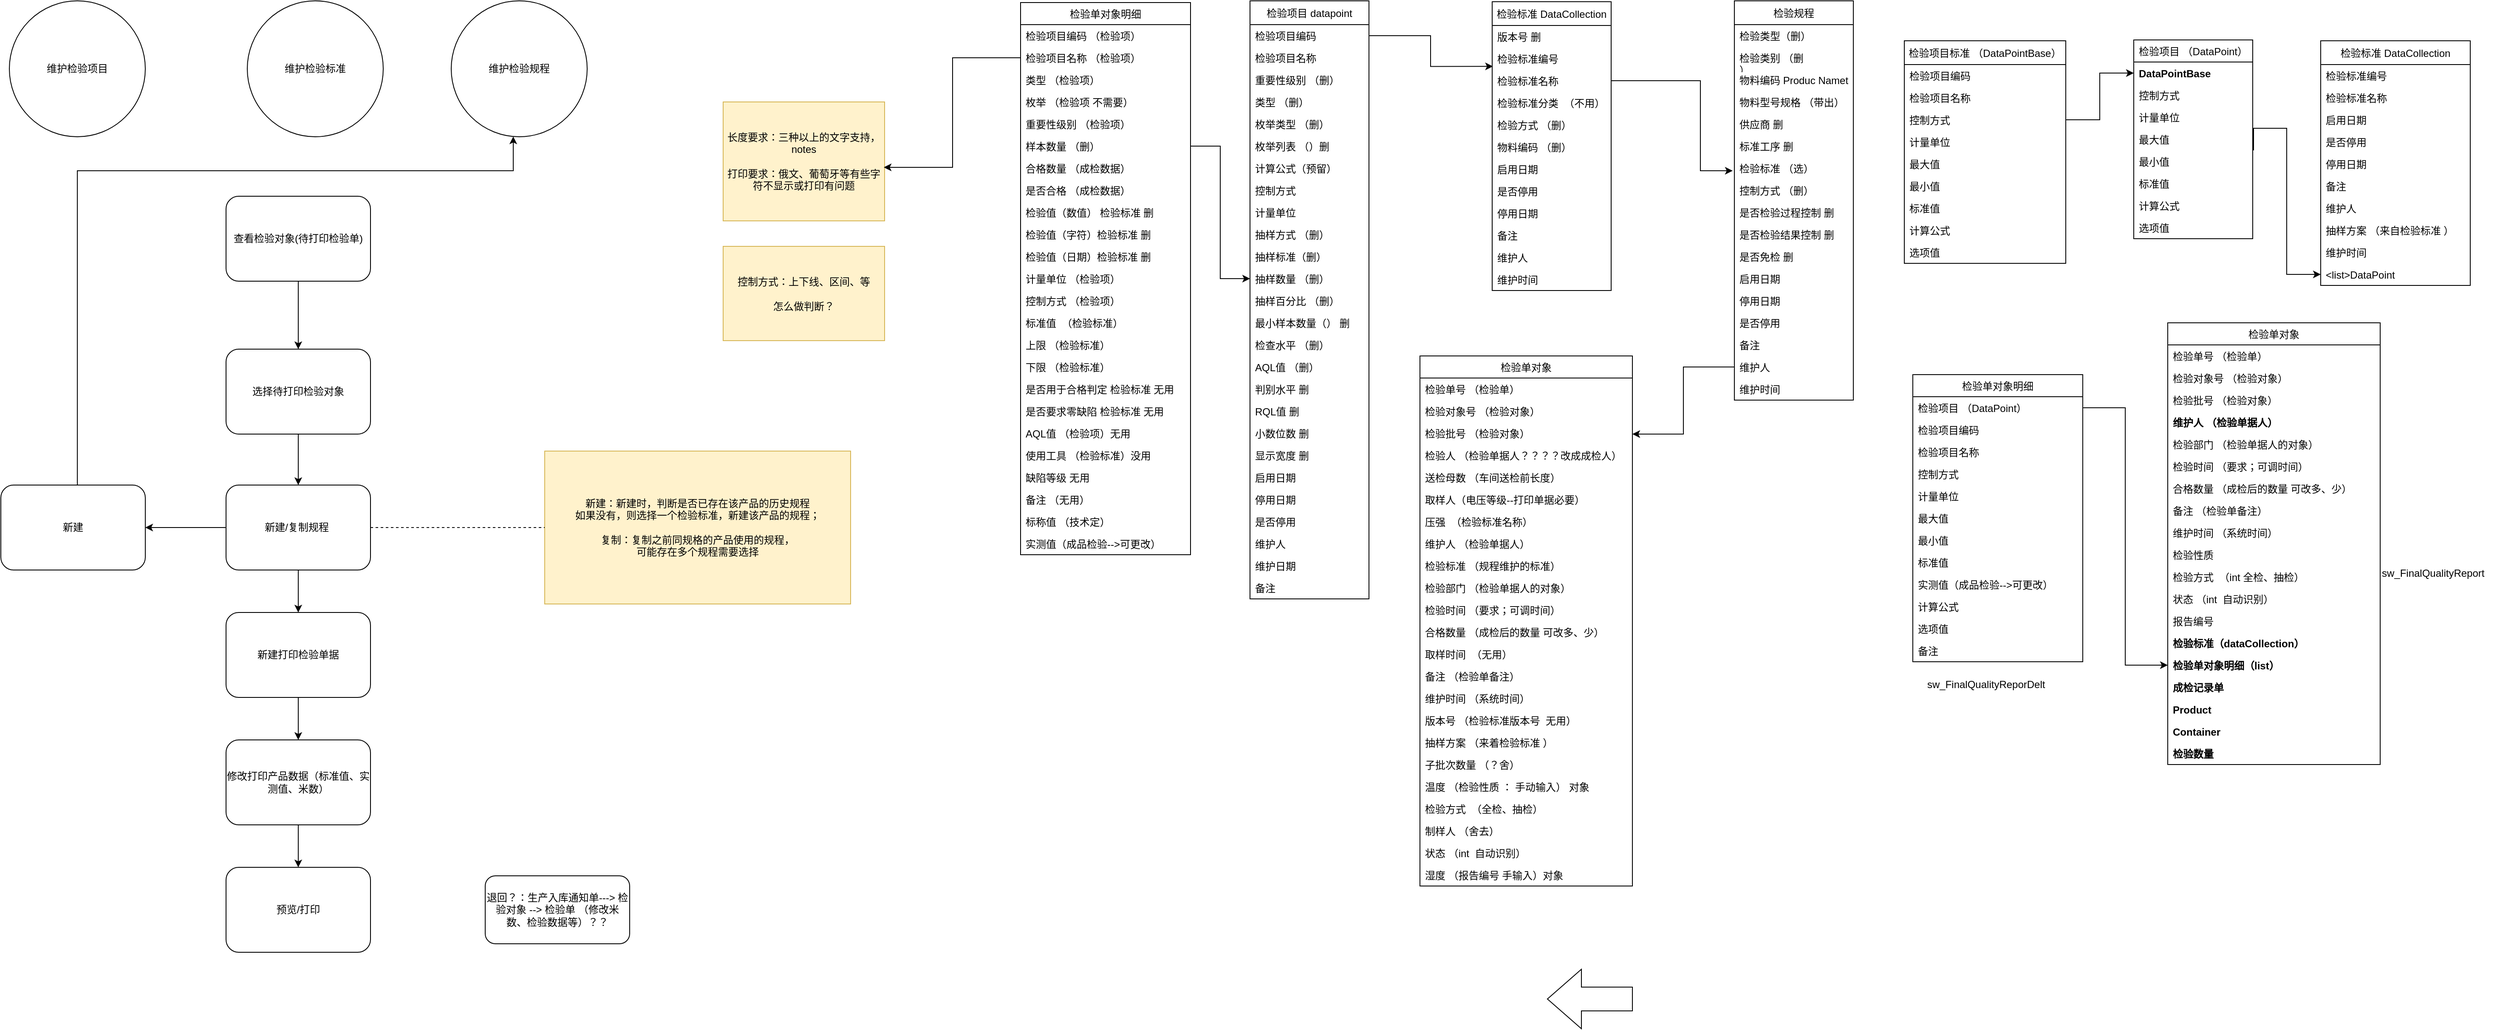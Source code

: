 <mxfile version="12.1.3" type="github" pages="1">
  <diagram id="yRJw3MfGVrX5ftOfVxAu" name="Page-1">
    <mxGraphModel dx="1648" dy="780" grid="1" gridSize="10" guides="1" tooltips="1" connect="1" arrows="1" fold="1" page="1" pageScale="1" pageWidth="827" pageHeight="1169" math="0" shadow="0">
      <root>
        <mxCell id="0"/>
        <mxCell id="1" parent="0"/>
        <mxCell id="pvMwDb80GqinH4Lg2zpV-3" value="检验项目 datapoint" style="swimlane;fontStyle=0;childLayout=stackLayout;horizontal=1;startSize=28;fillColor=none;horizontalStack=0;resizeParent=1;resizeParentMax=0;resizeLast=0;collapsible=1;marginBottom=0;" parent="1" vertex="1">
          <mxGeometry x="1540" y="40" width="140" height="704" as="geometry">
            <mxRectangle x="1540" y="40" width="90" height="26" as="alternateBounds"/>
          </mxGeometry>
        </mxCell>
        <mxCell id="pvMwDb80GqinH4Lg2zpV-4" value="检验项目编码" style="text;strokeColor=none;fillColor=none;align=left;verticalAlign=top;spacingLeft=4;spacingRight=4;overflow=hidden;rotatable=0;points=[[0,0.5],[1,0.5]];portConstraint=eastwest;" parent="pvMwDb80GqinH4Lg2zpV-3" vertex="1">
          <mxGeometry y="28" width="140" height="26" as="geometry"/>
        </mxCell>
        <mxCell id="pvMwDb80GqinH4Lg2zpV-5" value="检验项目名称" style="text;strokeColor=none;fillColor=none;align=left;verticalAlign=top;spacingLeft=4;spacingRight=4;overflow=hidden;rotatable=0;points=[[0,0.5],[1,0.5]];portConstraint=eastwest;" parent="pvMwDb80GqinH4Lg2zpV-3" vertex="1">
          <mxGeometry y="54" width="140" height="26" as="geometry"/>
        </mxCell>
        <mxCell id="pvMwDb80GqinH4Lg2zpV-6" value="重要性级别 （删）" style="text;strokeColor=none;fillColor=none;align=left;verticalAlign=top;spacingLeft=4;spacingRight=4;overflow=hidden;rotatable=0;points=[[0,0.5],[1,0.5]];portConstraint=eastwest;" parent="pvMwDb80GqinH4Lg2zpV-3" vertex="1">
          <mxGeometry y="80" width="140" height="26" as="geometry"/>
        </mxCell>
        <mxCell id="pvMwDb80GqinH4Lg2zpV-12" value="类型 （删）" style="text;strokeColor=none;fillColor=none;align=left;verticalAlign=top;spacingLeft=4;spacingRight=4;overflow=hidden;rotatable=0;points=[[0,0.5],[1,0.5]];portConstraint=eastwest;" parent="pvMwDb80GqinH4Lg2zpV-3" vertex="1">
          <mxGeometry y="106" width="140" height="26" as="geometry"/>
        </mxCell>
        <mxCell id="pvMwDb80GqinH4Lg2zpV-13" value="枚举类型 （删）" style="text;strokeColor=none;fillColor=none;align=left;verticalAlign=top;spacingLeft=4;spacingRight=4;overflow=hidden;rotatable=0;points=[[0,0.5],[1,0.5]];portConstraint=eastwest;" parent="pvMwDb80GqinH4Lg2zpV-3" vertex="1">
          <mxGeometry y="132" width="140" height="26" as="geometry"/>
        </mxCell>
        <mxCell id="pvMwDb80GqinH4Lg2zpV-14" value="枚举列表 （）删" style="text;strokeColor=none;fillColor=none;align=left;verticalAlign=top;spacingLeft=4;spacingRight=4;overflow=hidden;rotatable=0;points=[[0,0.5],[1,0.5]];portConstraint=eastwest;" parent="pvMwDb80GqinH4Lg2zpV-3" vertex="1">
          <mxGeometry y="158" width="140" height="26" as="geometry"/>
        </mxCell>
        <mxCell id="pvMwDb80GqinH4Lg2zpV-15" value="计算公式（预留）" style="text;strokeColor=none;fillColor=none;align=left;verticalAlign=top;spacingLeft=4;spacingRight=4;overflow=hidden;rotatable=0;points=[[0,0.5],[1,0.5]];portConstraint=eastwest;" parent="pvMwDb80GqinH4Lg2zpV-3" vertex="1">
          <mxGeometry y="184" width="140" height="26" as="geometry"/>
        </mxCell>
        <mxCell id="pvMwDb80GqinH4Lg2zpV-16" value="控制方式" style="text;strokeColor=none;fillColor=none;align=left;verticalAlign=top;spacingLeft=4;spacingRight=4;overflow=hidden;rotatable=0;points=[[0,0.5],[1,0.5]];portConstraint=eastwest;" parent="pvMwDb80GqinH4Lg2zpV-3" vertex="1">
          <mxGeometry y="210" width="140" height="26" as="geometry"/>
        </mxCell>
        <mxCell id="pvMwDb80GqinH4Lg2zpV-17" value="计量单位" style="text;strokeColor=none;fillColor=none;align=left;verticalAlign=top;spacingLeft=4;spacingRight=4;overflow=hidden;rotatable=0;points=[[0,0.5],[1,0.5]];portConstraint=eastwest;" parent="pvMwDb80GqinH4Lg2zpV-3" vertex="1">
          <mxGeometry y="236" width="140" height="26" as="geometry"/>
        </mxCell>
        <mxCell id="pvMwDb80GqinH4Lg2zpV-85" value="抽样方式 （删）" style="text;strokeColor=none;fillColor=none;align=left;verticalAlign=top;spacingLeft=4;spacingRight=4;overflow=hidden;rotatable=0;points=[[0,0.5],[1,0.5]];portConstraint=eastwest;" parent="pvMwDb80GqinH4Lg2zpV-3" vertex="1">
          <mxGeometry y="262" width="140" height="26" as="geometry"/>
        </mxCell>
        <mxCell id="pvMwDb80GqinH4Lg2zpV-86" value="抽样标准（删）" style="text;strokeColor=none;fillColor=none;align=left;verticalAlign=top;spacingLeft=4;spacingRight=4;overflow=hidden;rotatable=0;points=[[0,0.5],[1,0.5]];portConstraint=eastwest;" parent="pvMwDb80GqinH4Lg2zpV-3" vertex="1">
          <mxGeometry y="288" width="140" height="26" as="geometry"/>
        </mxCell>
        <mxCell id="pvMwDb80GqinH4Lg2zpV-87" value="抽样数量 （删）" style="text;strokeColor=none;fillColor=none;align=left;verticalAlign=top;spacingLeft=4;spacingRight=4;overflow=hidden;rotatable=0;points=[[0,0.5],[1,0.5]];portConstraint=eastwest;" parent="pvMwDb80GqinH4Lg2zpV-3" vertex="1">
          <mxGeometry y="314" width="140" height="26" as="geometry"/>
        </mxCell>
        <mxCell id="pvMwDb80GqinH4Lg2zpV-88" value="抽样百分比 （删）" style="text;strokeColor=none;fillColor=none;align=left;verticalAlign=top;spacingLeft=4;spacingRight=4;overflow=hidden;rotatable=0;points=[[0,0.5],[1,0.5]];portConstraint=eastwest;" parent="pvMwDb80GqinH4Lg2zpV-3" vertex="1">
          <mxGeometry y="340" width="140" height="26" as="geometry"/>
        </mxCell>
        <mxCell id="pvMwDb80GqinH4Lg2zpV-89" value="最小样本数量（） 删" style="text;strokeColor=none;fillColor=none;align=left;verticalAlign=top;spacingLeft=4;spacingRight=4;overflow=hidden;rotatable=0;points=[[0,0.5],[1,0.5]];portConstraint=eastwest;" parent="pvMwDb80GqinH4Lg2zpV-3" vertex="1">
          <mxGeometry y="366" width="140" height="26" as="geometry"/>
        </mxCell>
        <mxCell id="pvMwDb80GqinH4Lg2zpV-90" value="检查水平 （删）" style="text;strokeColor=none;fillColor=none;align=left;verticalAlign=top;spacingLeft=4;spacingRight=4;overflow=hidden;rotatable=0;points=[[0,0.5],[1,0.5]];portConstraint=eastwest;" parent="pvMwDb80GqinH4Lg2zpV-3" vertex="1">
          <mxGeometry y="392" width="140" height="26" as="geometry"/>
        </mxCell>
        <mxCell id="pvMwDb80GqinH4Lg2zpV-91" value="AQL值 （删）" style="text;strokeColor=none;fillColor=none;align=left;verticalAlign=top;spacingLeft=4;spacingRight=4;overflow=hidden;rotatable=0;points=[[0,0.5],[1,0.5]];portConstraint=eastwest;" parent="pvMwDb80GqinH4Lg2zpV-3" vertex="1">
          <mxGeometry y="418" width="140" height="26" as="geometry"/>
        </mxCell>
        <mxCell id="pvMwDb80GqinH4Lg2zpV-92" value="判别水平 删" style="text;strokeColor=none;fillColor=none;align=left;verticalAlign=top;spacingLeft=4;spacingRight=4;overflow=hidden;rotatable=0;points=[[0,0.5],[1,0.5]];portConstraint=eastwest;" parent="pvMwDb80GqinH4Lg2zpV-3" vertex="1">
          <mxGeometry y="444" width="140" height="26" as="geometry"/>
        </mxCell>
        <mxCell id="pvMwDb80GqinH4Lg2zpV-93" value="RQL值 删" style="text;strokeColor=none;fillColor=none;align=left;verticalAlign=top;spacingLeft=4;spacingRight=4;overflow=hidden;rotatable=0;points=[[0,0.5],[1,0.5]];portConstraint=eastwest;" parent="pvMwDb80GqinH4Lg2zpV-3" vertex="1">
          <mxGeometry y="470" width="140" height="26" as="geometry"/>
        </mxCell>
        <mxCell id="pvMwDb80GqinH4Lg2zpV-94" value="小数位数 删" style="text;strokeColor=none;fillColor=none;align=left;verticalAlign=top;spacingLeft=4;spacingRight=4;overflow=hidden;rotatable=0;points=[[0,0.5],[1,0.5]];portConstraint=eastwest;" parent="pvMwDb80GqinH4Lg2zpV-3" vertex="1">
          <mxGeometry y="496" width="140" height="26" as="geometry"/>
        </mxCell>
        <mxCell id="pvMwDb80GqinH4Lg2zpV-95" value="显示宽度 删" style="text;strokeColor=none;fillColor=none;align=left;verticalAlign=top;spacingLeft=4;spacingRight=4;overflow=hidden;rotatable=0;points=[[0,0.5],[1,0.5]];portConstraint=eastwest;" parent="pvMwDb80GqinH4Lg2zpV-3" vertex="1">
          <mxGeometry y="522" width="140" height="26" as="geometry"/>
        </mxCell>
        <mxCell id="pvMwDb80GqinH4Lg2zpV-96" value="启用日期" style="text;strokeColor=none;fillColor=none;align=left;verticalAlign=top;spacingLeft=4;spacingRight=4;overflow=hidden;rotatable=0;points=[[0,0.5],[1,0.5]];portConstraint=eastwest;" parent="pvMwDb80GqinH4Lg2zpV-3" vertex="1">
          <mxGeometry y="548" width="140" height="26" as="geometry"/>
        </mxCell>
        <mxCell id="pvMwDb80GqinH4Lg2zpV-97" value="停用日期" style="text;strokeColor=none;fillColor=none;align=left;verticalAlign=top;spacingLeft=4;spacingRight=4;overflow=hidden;rotatable=0;points=[[0,0.5],[1,0.5]];portConstraint=eastwest;" parent="pvMwDb80GqinH4Lg2zpV-3" vertex="1">
          <mxGeometry y="574" width="140" height="26" as="geometry"/>
        </mxCell>
        <mxCell id="pvMwDb80GqinH4Lg2zpV-98" value="是否停用" style="text;strokeColor=none;fillColor=none;align=left;verticalAlign=top;spacingLeft=4;spacingRight=4;overflow=hidden;rotatable=0;points=[[0,0.5],[1,0.5]];portConstraint=eastwest;" parent="pvMwDb80GqinH4Lg2zpV-3" vertex="1">
          <mxGeometry y="600" width="140" height="26" as="geometry"/>
        </mxCell>
        <mxCell id="pvMwDb80GqinH4Lg2zpV-99" value="维护人" style="text;strokeColor=none;fillColor=none;align=left;verticalAlign=top;spacingLeft=4;spacingRight=4;overflow=hidden;rotatable=0;points=[[0,0.5],[1,0.5]];portConstraint=eastwest;" parent="pvMwDb80GqinH4Lg2zpV-3" vertex="1">
          <mxGeometry y="626" width="140" height="26" as="geometry"/>
        </mxCell>
        <mxCell id="pvMwDb80GqinH4Lg2zpV-100" value="维护日期" style="text;strokeColor=none;fillColor=none;align=left;verticalAlign=top;spacingLeft=4;spacingRight=4;overflow=hidden;rotatable=0;points=[[0,0.5],[1,0.5]];portConstraint=eastwest;" parent="pvMwDb80GqinH4Lg2zpV-3" vertex="1">
          <mxGeometry y="652" width="140" height="26" as="geometry"/>
        </mxCell>
        <mxCell id="pvMwDb80GqinH4Lg2zpV-101" value="备注" style="text;strokeColor=none;fillColor=none;align=left;verticalAlign=top;spacingLeft=4;spacingRight=4;overflow=hidden;rotatable=0;points=[[0,0.5],[1,0.5]];portConstraint=eastwest;" parent="pvMwDb80GqinH4Lg2zpV-3" vertex="1">
          <mxGeometry y="678" width="140" height="26" as="geometry"/>
        </mxCell>
        <mxCell id="NYGYwTDS8O_oadzmm9lU-1" value="维护检验项目" style="ellipse;whiteSpace=wrap;html=1;aspect=fixed;" parent="1" vertex="1">
          <mxGeometry x="80" y="40" width="160" height="160" as="geometry"/>
        </mxCell>
        <mxCell id="NYGYwTDS8O_oadzmm9lU-2" value="维护检验标准" style="ellipse;whiteSpace=wrap;html=1;aspect=fixed;" parent="1" vertex="1">
          <mxGeometry x="360" y="40" width="160" height="160" as="geometry"/>
        </mxCell>
        <mxCell id="NYGYwTDS8O_oadzmm9lU-3" value="维护检验规程" style="ellipse;whiteSpace=wrap;html=1;aspect=fixed;" parent="1" vertex="1">
          <mxGeometry x="600" y="40" width="160" height="160" as="geometry"/>
        </mxCell>
        <mxCell id="NYGYwTDS8O_oadzmm9lU-7" style="edgeStyle=orthogonalEdgeStyle;rounded=0;orthogonalLoop=1;jettySize=auto;html=1;exitX=0.5;exitY=1;exitDx=0;exitDy=0;" parent="1" source="NYGYwTDS8O_oadzmm9lU-4" target="NYGYwTDS8O_oadzmm9lU-6" edge="1">
          <mxGeometry relative="1" as="geometry"/>
        </mxCell>
        <mxCell id="NYGYwTDS8O_oadzmm9lU-4" value="查看检验对象(待打印检验单)" style="rounded=1;whiteSpace=wrap;html=1;" parent="1" vertex="1">
          <mxGeometry x="335" y="270" width="170" height="100" as="geometry"/>
        </mxCell>
        <mxCell id="NYGYwTDS8O_oadzmm9lU-9" style="edgeStyle=orthogonalEdgeStyle;rounded=0;orthogonalLoop=1;jettySize=auto;html=1;exitX=0.5;exitY=1;exitDx=0;exitDy=0;" parent="1" source="NYGYwTDS8O_oadzmm9lU-6" target="NYGYwTDS8O_oadzmm9lU-8" edge="1">
          <mxGeometry relative="1" as="geometry"/>
        </mxCell>
        <mxCell id="NYGYwTDS8O_oadzmm9lU-6" value="选择待打印检验对象" style="rounded=1;whiteSpace=wrap;html=1;" parent="1" vertex="1">
          <mxGeometry x="335" y="450" width="170" height="100" as="geometry"/>
        </mxCell>
        <mxCell id="NYGYwTDS8O_oadzmm9lU-18" style="edgeStyle=orthogonalEdgeStyle;rounded=0;orthogonalLoop=1;jettySize=auto;html=1;exitX=0.5;exitY=1;exitDx=0;exitDy=0;" parent="1" source="NYGYwTDS8O_oadzmm9lU-8" target="NYGYwTDS8O_oadzmm9lU-15" edge="1">
          <mxGeometry relative="1" as="geometry"/>
        </mxCell>
        <mxCell id="NYGYwTDS8O_oadzmm9lU-22" style="edgeStyle=orthogonalEdgeStyle;rounded=0;orthogonalLoop=1;jettySize=auto;html=1;exitX=0;exitY=0.5;exitDx=0;exitDy=0;entryX=1;entryY=0.5;entryDx=0;entryDy=0;" parent="1" source="NYGYwTDS8O_oadzmm9lU-8" target="NYGYwTDS8O_oadzmm9lU-21" edge="1">
          <mxGeometry relative="1" as="geometry"/>
        </mxCell>
        <mxCell id="NYGYwTDS8O_oadzmm9lU-8" value="新建/复制规程&amp;nbsp;" style="rounded=1;whiteSpace=wrap;html=1;" parent="1" vertex="1">
          <mxGeometry x="335" y="610" width="170" height="100" as="geometry"/>
        </mxCell>
        <mxCell id="NYGYwTDS8O_oadzmm9lU-11" value="新建：新建时，判断是否已存在该产品的历史规程&lt;br&gt;如果没有，则选择一个检验标准，新建该产品的规程；&lt;br&gt;&lt;br&gt;复制：复制之前同规格的产品使用的规程，&lt;br&gt;可能存在多个规程需要选择" style="rounded=0;whiteSpace=wrap;html=1;fillColor=#fff2cc;strokeColor=#d6b656;" parent="1" vertex="1">
          <mxGeometry x="710" y="570" width="360" height="180" as="geometry"/>
        </mxCell>
        <mxCell id="NYGYwTDS8O_oadzmm9lU-14" value="" style="endArrow=none;dashed=1;html=1;exitX=1;exitY=0.5;exitDx=0;exitDy=0;" parent="1" source="NYGYwTDS8O_oadzmm9lU-8" target="NYGYwTDS8O_oadzmm9lU-11" edge="1">
          <mxGeometry width="50" height="50" relative="1" as="geometry">
            <mxPoint x="530" y="700" as="sourcePoint"/>
            <mxPoint x="580" y="650" as="targetPoint"/>
          </mxGeometry>
        </mxCell>
        <mxCell id="pvMwDb80GqinH4Lg2zpV-21" style="edgeStyle=orthogonalEdgeStyle;rounded=0;orthogonalLoop=1;jettySize=auto;html=1;exitX=0.5;exitY=1;exitDx=0;exitDy=0;entryX=0.5;entryY=0;entryDx=0;entryDy=0;" parent="1" source="NYGYwTDS8O_oadzmm9lU-15" target="pvMwDb80GqinH4Lg2zpV-18" edge="1">
          <mxGeometry relative="1" as="geometry"/>
        </mxCell>
        <mxCell id="NYGYwTDS8O_oadzmm9lU-15" value="新建打印检验单据" style="rounded=1;whiteSpace=wrap;html=1;" parent="1" vertex="1">
          <mxGeometry x="335" y="760" width="170" height="100" as="geometry"/>
        </mxCell>
        <mxCell id="NYGYwTDS8O_oadzmm9lU-19" value="预览/打印" style="rounded=1;whiteSpace=wrap;html=1;" parent="1" vertex="1">
          <mxGeometry x="335" y="1060" width="170" height="100" as="geometry"/>
        </mxCell>
        <mxCell id="NYGYwTDS8O_oadzmm9lU-23" style="edgeStyle=orthogonalEdgeStyle;rounded=0;orthogonalLoop=1;jettySize=auto;html=1;exitX=0.5;exitY=0;exitDx=0;exitDy=0;" parent="1" source="NYGYwTDS8O_oadzmm9lU-21" target="NYGYwTDS8O_oadzmm9lU-3" edge="1">
          <mxGeometry relative="1" as="geometry">
            <Array as="points">
              <mxPoint x="160" y="610"/>
              <mxPoint x="160" y="240"/>
              <mxPoint x="673" y="240"/>
            </Array>
          </mxGeometry>
        </mxCell>
        <mxCell id="NYGYwTDS8O_oadzmm9lU-21" value="新建" style="rounded=1;whiteSpace=wrap;html=1;" parent="1" vertex="1">
          <mxGeometry x="70" y="610" width="170" height="100" as="geometry"/>
        </mxCell>
        <mxCell id="pvMwDb80GqinH4Lg2zpV-22" style="edgeStyle=orthogonalEdgeStyle;rounded=0;orthogonalLoop=1;jettySize=auto;html=1;exitX=0.5;exitY=1;exitDx=0;exitDy=0;entryX=0.5;entryY=0;entryDx=0;entryDy=0;" parent="1" source="pvMwDb80GqinH4Lg2zpV-18" target="NYGYwTDS8O_oadzmm9lU-19" edge="1">
          <mxGeometry relative="1" as="geometry"/>
        </mxCell>
        <mxCell id="pvMwDb80GqinH4Lg2zpV-18" value="修改打印产品数据（标准值、实测值、米数）" style="rounded=1;whiteSpace=wrap;html=1;" parent="1" vertex="1">
          <mxGeometry x="335" y="910" width="170" height="100" as="geometry"/>
        </mxCell>
        <mxCell id="pvMwDb80GqinH4Lg2zpV-60" value="检验单对象" style="swimlane;fontStyle=0;childLayout=stackLayout;horizontal=1;startSize=26;fillColor=none;horizontalStack=0;resizeParent=1;resizeParentMax=0;resizeLast=0;collapsible=1;marginBottom=0;" parent="1" vertex="1">
          <mxGeometry x="1740" y="458" width="250" height="624" as="geometry">
            <mxRectangle x="1250" y="41" width="90" height="26" as="alternateBounds"/>
          </mxGeometry>
        </mxCell>
        <mxCell id="pvMwDb80GqinH4Lg2zpV-61" value="检验单号 （检验单）  " style="text;strokeColor=none;fillColor=none;align=left;verticalAlign=top;spacingLeft=4;spacingRight=4;overflow=hidden;rotatable=0;points=[[0,0.5],[1,0.5]];portConstraint=eastwest;" parent="pvMwDb80GqinH4Lg2zpV-60" vertex="1">
          <mxGeometry y="26" width="250" height="26" as="geometry"/>
        </mxCell>
        <mxCell id="pvMwDb80GqinH4Lg2zpV-62" value="检验对象号 （检验对象）" style="text;strokeColor=none;fillColor=none;align=left;verticalAlign=top;spacingLeft=4;spacingRight=4;overflow=hidden;rotatable=0;points=[[0,0.5],[1,0.5]];portConstraint=eastwest;" parent="pvMwDb80GqinH4Lg2zpV-60" vertex="1">
          <mxGeometry y="52" width="250" height="26" as="geometry"/>
        </mxCell>
        <mxCell id="pvMwDb80GqinH4Lg2zpV-63" value="检验批号 （检验对象）" style="text;strokeColor=none;fillColor=none;align=left;verticalAlign=top;spacingLeft=4;spacingRight=4;overflow=hidden;rotatable=0;points=[[0,0.5],[1,0.5]];portConstraint=eastwest;" parent="pvMwDb80GqinH4Lg2zpV-60" vertex="1">
          <mxGeometry y="78" width="250" height="26" as="geometry"/>
        </mxCell>
        <mxCell id="pvMwDb80GqinH4Lg2zpV-64" value="检验人 （检验单据人？？？？改成成检人）" style="text;strokeColor=none;fillColor=none;align=left;verticalAlign=top;spacingLeft=4;spacingRight=4;overflow=hidden;rotatable=0;points=[[0,0.5],[1,0.5]];portConstraint=eastwest;" parent="pvMwDb80GqinH4Lg2zpV-60" vertex="1">
          <mxGeometry y="104" width="250" height="26" as="geometry"/>
        </mxCell>
        <mxCell id="pvMwDb80GqinH4Lg2zpV-65" value="送检母数 （车间送检前长度）" style="text;strokeColor=none;fillColor=none;align=left;verticalAlign=top;spacingLeft=4;spacingRight=4;overflow=hidden;rotatable=0;points=[[0,0.5],[1,0.5]];portConstraint=eastwest;" parent="pvMwDb80GqinH4Lg2zpV-60" vertex="1">
          <mxGeometry y="130" width="250" height="26" as="geometry"/>
        </mxCell>
        <mxCell id="pvMwDb80GqinH4Lg2zpV-66" value="取样人（电压等级--打印单据必要）" style="text;strokeColor=none;fillColor=none;align=left;verticalAlign=top;spacingLeft=4;spacingRight=4;overflow=hidden;rotatable=0;points=[[0,0.5],[1,0.5]];portConstraint=eastwest;" parent="pvMwDb80GqinH4Lg2zpV-60" vertex="1">
          <mxGeometry y="156" width="250" height="26" as="geometry"/>
        </mxCell>
        <mxCell id="pvMwDb80GqinH4Lg2zpV-67" value="压强  （检验标准名称）" style="text;strokeColor=none;fillColor=none;align=left;verticalAlign=top;spacingLeft=4;spacingRight=4;overflow=hidden;rotatable=0;points=[[0,0.5],[1,0.5]];portConstraint=eastwest;" parent="pvMwDb80GqinH4Lg2zpV-60" vertex="1">
          <mxGeometry y="182" width="250" height="26" as="geometry"/>
        </mxCell>
        <mxCell id="pvMwDb80GqinH4Lg2zpV-68" value="维护人 （检验单据人）" style="text;strokeColor=none;fillColor=none;align=left;verticalAlign=top;spacingLeft=4;spacingRight=4;overflow=hidden;rotatable=0;points=[[0,0.5],[1,0.5]];portConstraint=eastwest;" parent="pvMwDb80GqinH4Lg2zpV-60" vertex="1">
          <mxGeometry y="208" width="250" height="26" as="geometry"/>
        </mxCell>
        <mxCell id="pvMwDb80GqinH4Lg2zpV-69" value="检验标准 （规程维护的标准） " style="text;strokeColor=none;fillColor=none;align=left;verticalAlign=top;spacingLeft=4;spacingRight=4;overflow=hidden;rotatable=0;points=[[0,0.5],[1,0.5]];portConstraint=eastwest;" parent="pvMwDb80GqinH4Lg2zpV-60" vertex="1">
          <mxGeometry y="234" width="250" height="26" as="geometry"/>
        </mxCell>
        <mxCell id="pvMwDb80GqinH4Lg2zpV-70" value="检验部门 （检验单据人的对象）" style="text;strokeColor=none;fillColor=none;align=left;verticalAlign=top;spacingLeft=4;spacingRight=4;overflow=hidden;rotatable=0;points=[[0,0.5],[1,0.5]];portConstraint=eastwest;" parent="pvMwDb80GqinH4Lg2zpV-60" vertex="1">
          <mxGeometry y="260" width="250" height="26" as="geometry"/>
        </mxCell>
        <mxCell id="pvMwDb80GqinH4Lg2zpV-71" value="检验时间 （要求；可调时间）" style="text;strokeColor=none;fillColor=none;align=left;verticalAlign=top;spacingLeft=4;spacingRight=4;overflow=hidden;rotatable=0;points=[[0,0.5],[1,0.5]];portConstraint=eastwest;" parent="pvMwDb80GqinH4Lg2zpV-60" vertex="1">
          <mxGeometry y="286" width="250" height="26" as="geometry"/>
        </mxCell>
        <mxCell id="pvMwDb80GqinH4Lg2zpV-72" value="合格数量 （成检后的数量 可改多、少）" style="text;strokeColor=none;fillColor=none;align=left;verticalAlign=top;spacingLeft=4;spacingRight=4;overflow=hidden;rotatable=0;points=[[0,0.5],[1,0.5]];portConstraint=eastwest;" parent="pvMwDb80GqinH4Lg2zpV-60" vertex="1">
          <mxGeometry y="312" width="250" height="26" as="geometry"/>
        </mxCell>
        <mxCell id="pvMwDb80GqinH4Lg2zpV-73" value="取样时间  （无用）" style="text;strokeColor=none;fillColor=none;align=left;verticalAlign=top;spacingLeft=4;spacingRight=4;overflow=hidden;rotatable=0;points=[[0,0.5],[1,0.5]];portConstraint=eastwest;" parent="pvMwDb80GqinH4Lg2zpV-60" vertex="1">
          <mxGeometry y="338" width="250" height="26" as="geometry"/>
        </mxCell>
        <mxCell id="pvMwDb80GqinH4Lg2zpV-74" value="备注 （检验单备注）" style="text;strokeColor=none;fillColor=none;align=left;verticalAlign=top;spacingLeft=4;spacingRight=4;overflow=hidden;rotatable=0;points=[[0,0.5],[1,0.5]];portConstraint=eastwest;" parent="pvMwDb80GqinH4Lg2zpV-60" vertex="1">
          <mxGeometry y="364" width="250" height="26" as="geometry"/>
        </mxCell>
        <mxCell id="pvMwDb80GqinH4Lg2zpV-75" value="维护时间 （系统时间）" style="text;strokeColor=none;fillColor=none;align=left;verticalAlign=top;spacingLeft=4;spacingRight=4;overflow=hidden;rotatable=0;points=[[0,0.5],[1,0.5]];portConstraint=eastwest;" parent="pvMwDb80GqinH4Lg2zpV-60" vertex="1">
          <mxGeometry y="390" width="250" height="26" as="geometry"/>
        </mxCell>
        <mxCell id="pvMwDb80GqinH4Lg2zpV-76" value="版本号 （检验标准版本号  无用）" style="text;strokeColor=none;fillColor=none;align=left;verticalAlign=top;spacingLeft=4;spacingRight=4;overflow=hidden;rotatable=0;points=[[0,0.5],[1,0.5]];portConstraint=eastwest;" parent="pvMwDb80GqinH4Lg2zpV-60" vertex="1">
          <mxGeometry y="416" width="250" height="26" as="geometry"/>
        </mxCell>
        <mxCell id="pvMwDb80GqinH4Lg2zpV-77" value="抽样方案 （来着检验标准 ）" style="text;strokeColor=none;fillColor=none;align=left;verticalAlign=top;spacingLeft=4;spacingRight=4;overflow=hidden;rotatable=0;points=[[0,0.5],[1,0.5]];portConstraint=eastwest;" parent="pvMwDb80GqinH4Lg2zpV-60" vertex="1">
          <mxGeometry y="442" width="250" height="26" as="geometry"/>
        </mxCell>
        <mxCell id="pvMwDb80GqinH4Lg2zpV-78" value="子批次数量 （？舍）" style="text;strokeColor=none;fillColor=none;align=left;verticalAlign=top;spacingLeft=4;spacingRight=4;overflow=hidden;rotatable=0;points=[[0,0.5],[1,0.5]];portConstraint=eastwest;" parent="pvMwDb80GqinH4Lg2zpV-60" vertex="1">
          <mxGeometry y="468" width="250" height="26" as="geometry"/>
        </mxCell>
        <mxCell id="pvMwDb80GqinH4Lg2zpV-79" value="温度 （检验性质 ： 手动输入） 对象" style="text;strokeColor=none;fillColor=none;align=left;verticalAlign=top;spacingLeft=4;spacingRight=4;overflow=hidden;rotatable=0;points=[[0,0.5],[1,0.5]];portConstraint=eastwest;" parent="pvMwDb80GqinH4Lg2zpV-60" vertex="1">
          <mxGeometry y="494" width="250" height="26" as="geometry"/>
        </mxCell>
        <mxCell id="pvMwDb80GqinH4Lg2zpV-80" value="检验方式  （全检、抽检）" style="text;strokeColor=none;fillColor=none;align=left;verticalAlign=top;spacingLeft=4;spacingRight=4;overflow=hidden;rotatable=0;points=[[0,0.5],[1,0.5]];portConstraint=eastwest;" parent="pvMwDb80GqinH4Lg2zpV-60" vertex="1">
          <mxGeometry y="520" width="250" height="26" as="geometry"/>
        </mxCell>
        <mxCell id="pvMwDb80GqinH4Lg2zpV-81" value="制样人 （舍去）" style="text;strokeColor=none;fillColor=none;align=left;verticalAlign=top;spacingLeft=4;spacingRight=4;overflow=hidden;rotatable=0;points=[[0,0.5],[1,0.5]];portConstraint=eastwest;" parent="pvMwDb80GqinH4Lg2zpV-60" vertex="1">
          <mxGeometry y="546" width="250" height="26" as="geometry"/>
        </mxCell>
        <mxCell id="pvMwDb80GqinH4Lg2zpV-82" value="状态 （int  自动识别）" style="text;strokeColor=none;fillColor=none;align=left;verticalAlign=top;spacingLeft=4;spacingRight=4;overflow=hidden;rotatable=0;points=[[0,0.5],[1,0.5]];portConstraint=eastwest;" parent="pvMwDb80GqinH4Lg2zpV-60" vertex="1">
          <mxGeometry y="572" width="250" height="26" as="geometry"/>
        </mxCell>
        <mxCell id="pvMwDb80GqinH4Lg2zpV-83" value="湿度 （报告编号 手输入）对象" style="text;strokeColor=none;fillColor=none;align=left;verticalAlign=top;spacingLeft=4;spacingRight=4;overflow=hidden;rotatable=0;points=[[0,0.5],[1,0.5]];portConstraint=eastwest;" parent="pvMwDb80GqinH4Lg2zpV-60" vertex="1">
          <mxGeometry y="598" width="250" height="26" as="geometry"/>
        </mxCell>
        <mxCell id="pvMwDb80GqinH4Lg2zpV-102" value="检验规程" style="swimlane;fontStyle=0;childLayout=stackLayout;horizontal=1;startSize=28;fillColor=none;horizontalStack=0;resizeParent=1;resizeParentMax=0;resizeLast=0;collapsible=1;marginBottom=0;" parent="1" vertex="1">
          <mxGeometry x="2110" y="40" width="140" height="470" as="geometry">
            <mxRectangle x="2110" y="40" width="90" height="26" as="alternateBounds"/>
          </mxGeometry>
        </mxCell>
        <mxCell id="pvMwDb80GqinH4Lg2zpV-103" value="检验类型（删）" style="text;strokeColor=none;fillColor=none;align=left;verticalAlign=top;spacingLeft=4;spacingRight=4;overflow=hidden;rotatable=0;points=[[0,0.5],[1,0.5]];portConstraint=eastwest;" parent="pvMwDb80GqinH4Lg2zpV-102" vertex="1">
          <mxGeometry y="28" width="140" height="26" as="geometry"/>
        </mxCell>
        <mxCell id="pvMwDb80GqinH4Lg2zpV-104" value="检验类别 （删&#xa;）" style="text;strokeColor=none;fillColor=none;align=left;verticalAlign=top;spacingLeft=4;spacingRight=4;overflow=hidden;rotatable=0;points=[[0,0.5],[1,0.5]];portConstraint=eastwest;" parent="pvMwDb80GqinH4Lg2zpV-102" vertex="1">
          <mxGeometry y="54" width="140" height="26" as="geometry"/>
        </mxCell>
        <mxCell id="pvMwDb80GqinH4Lg2zpV-105" value="物料编码 Produc Namet" style="text;strokeColor=none;fillColor=none;align=left;verticalAlign=top;spacingLeft=4;spacingRight=4;overflow=hidden;rotatable=0;points=[[0,0.5],[1,0.5]];portConstraint=eastwest;" parent="pvMwDb80GqinH4Lg2zpV-102" vertex="1">
          <mxGeometry y="80" width="140" height="26" as="geometry"/>
        </mxCell>
        <mxCell id="pvMwDb80GqinH4Lg2zpV-106" value="物料型号规格 （带出）" style="text;strokeColor=none;fillColor=none;align=left;verticalAlign=top;spacingLeft=4;spacingRight=4;overflow=hidden;rotatable=0;points=[[0,0.5],[1,0.5]];portConstraint=eastwest;" parent="pvMwDb80GqinH4Lg2zpV-102" vertex="1">
          <mxGeometry y="106" width="140" height="26" as="geometry"/>
        </mxCell>
        <mxCell id="pvMwDb80GqinH4Lg2zpV-107" value="供应商 删" style="text;strokeColor=none;fillColor=none;align=left;verticalAlign=top;spacingLeft=4;spacingRight=4;overflow=hidden;rotatable=0;points=[[0,0.5],[1,0.5]];portConstraint=eastwest;" parent="pvMwDb80GqinH4Lg2zpV-102" vertex="1">
          <mxGeometry y="132" width="140" height="26" as="geometry"/>
        </mxCell>
        <mxCell id="pvMwDb80GqinH4Lg2zpV-108" value="标准工序 删" style="text;strokeColor=none;fillColor=none;align=left;verticalAlign=top;spacingLeft=4;spacingRight=4;overflow=hidden;rotatable=0;points=[[0,0.5],[1,0.5]];portConstraint=eastwest;" parent="pvMwDb80GqinH4Lg2zpV-102" vertex="1">
          <mxGeometry y="158" width="140" height="26" as="geometry"/>
        </mxCell>
        <mxCell id="pvMwDb80GqinH4Lg2zpV-109" value="检验标准 （选）" style="text;strokeColor=none;fillColor=none;align=left;verticalAlign=top;spacingLeft=4;spacingRight=4;overflow=hidden;rotatable=0;points=[[0,0.5],[1,0.5]];portConstraint=eastwest;" parent="pvMwDb80GqinH4Lg2zpV-102" vertex="1">
          <mxGeometry y="184" width="140" height="26" as="geometry"/>
        </mxCell>
        <mxCell id="pvMwDb80GqinH4Lg2zpV-110" value="控制方式 （删）" style="text;strokeColor=none;fillColor=none;align=left;verticalAlign=top;spacingLeft=4;spacingRight=4;overflow=hidden;rotatable=0;points=[[0,0.5],[1,0.5]];portConstraint=eastwest;" parent="pvMwDb80GqinH4Lg2zpV-102" vertex="1">
          <mxGeometry y="210" width="140" height="26" as="geometry"/>
        </mxCell>
        <mxCell id="pvMwDb80GqinH4Lg2zpV-111" value="是否检验过程控制 删" style="text;strokeColor=none;fillColor=none;align=left;verticalAlign=top;spacingLeft=4;spacingRight=4;overflow=hidden;rotatable=0;points=[[0,0.5],[1,0.5]];portConstraint=eastwest;" parent="pvMwDb80GqinH4Lg2zpV-102" vertex="1">
          <mxGeometry y="236" width="140" height="26" as="geometry"/>
        </mxCell>
        <mxCell id="pvMwDb80GqinH4Lg2zpV-112" value="是否检验结果控制 删" style="text;strokeColor=none;fillColor=none;align=left;verticalAlign=top;spacingLeft=4;spacingRight=4;overflow=hidden;rotatable=0;points=[[0,0.5],[1,0.5]];portConstraint=eastwest;" parent="pvMwDb80GqinH4Lg2zpV-102" vertex="1">
          <mxGeometry y="262" width="140" height="26" as="geometry"/>
        </mxCell>
        <mxCell id="pvMwDb80GqinH4Lg2zpV-113" value="是否免检 删" style="text;strokeColor=none;fillColor=none;align=left;verticalAlign=top;spacingLeft=4;spacingRight=4;overflow=hidden;rotatable=0;points=[[0,0.5],[1,0.5]];portConstraint=eastwest;" parent="pvMwDb80GqinH4Lg2zpV-102" vertex="1">
          <mxGeometry y="288" width="140" height="26" as="geometry"/>
        </mxCell>
        <mxCell id="pvMwDb80GqinH4Lg2zpV-114" value="启用日期" style="text;strokeColor=none;fillColor=none;align=left;verticalAlign=top;spacingLeft=4;spacingRight=4;overflow=hidden;rotatable=0;points=[[0,0.5],[1,0.5]];portConstraint=eastwest;" parent="pvMwDb80GqinH4Lg2zpV-102" vertex="1">
          <mxGeometry y="314" width="140" height="26" as="geometry"/>
        </mxCell>
        <mxCell id="pvMwDb80GqinH4Lg2zpV-115" value="停用日期" style="text;strokeColor=none;fillColor=none;align=left;verticalAlign=top;spacingLeft=4;spacingRight=4;overflow=hidden;rotatable=0;points=[[0,0.5],[1,0.5]];portConstraint=eastwest;" parent="pvMwDb80GqinH4Lg2zpV-102" vertex="1">
          <mxGeometry y="340" width="140" height="26" as="geometry"/>
        </mxCell>
        <mxCell id="pvMwDb80GqinH4Lg2zpV-116" value="是否停用" style="text;strokeColor=none;fillColor=none;align=left;verticalAlign=top;spacingLeft=4;spacingRight=4;overflow=hidden;rotatable=0;points=[[0,0.5],[1,0.5]];portConstraint=eastwest;" parent="pvMwDb80GqinH4Lg2zpV-102" vertex="1">
          <mxGeometry y="366" width="140" height="26" as="geometry"/>
        </mxCell>
        <mxCell id="pvMwDb80GqinH4Lg2zpV-117" value="备注" style="text;strokeColor=none;fillColor=none;align=left;verticalAlign=top;spacingLeft=4;spacingRight=4;overflow=hidden;rotatable=0;points=[[0,0.5],[1,0.5]];portConstraint=eastwest;" parent="pvMwDb80GqinH4Lg2zpV-102" vertex="1">
          <mxGeometry y="392" width="140" height="26" as="geometry"/>
        </mxCell>
        <mxCell id="pvMwDb80GqinH4Lg2zpV-118" value="维护人" style="text;strokeColor=none;fillColor=none;align=left;verticalAlign=top;spacingLeft=4;spacingRight=4;overflow=hidden;rotatable=0;points=[[0,0.5],[1,0.5]];portConstraint=eastwest;" parent="pvMwDb80GqinH4Lg2zpV-102" vertex="1">
          <mxGeometry y="418" width="140" height="26" as="geometry"/>
        </mxCell>
        <mxCell id="pvMwDb80GqinH4Lg2zpV-119" value="维护时间" style="text;strokeColor=none;fillColor=none;align=left;verticalAlign=top;spacingLeft=4;spacingRight=4;overflow=hidden;rotatable=0;points=[[0,0.5],[1,0.5]];portConstraint=eastwest;" parent="pvMwDb80GqinH4Lg2zpV-102" vertex="1">
          <mxGeometry y="444" width="140" height="26" as="geometry"/>
        </mxCell>
        <mxCell id="pvMwDb80GqinH4Lg2zpV-129" value="检验标准 DataCollection" style="swimlane;fontStyle=0;childLayout=stackLayout;horizontal=1;startSize=28;fillColor=none;horizontalStack=0;resizeParent=1;resizeParentMax=0;resizeLast=0;collapsible=1;marginBottom=0;" parent="1" vertex="1">
          <mxGeometry x="1825" y="41" width="140" height="340" as="geometry">
            <mxRectangle x="1825" y="41" width="90" height="26" as="alternateBounds"/>
          </mxGeometry>
        </mxCell>
        <mxCell id="pvMwDb80GqinH4Lg2zpV-130" value="版本号 删" style="text;strokeColor=none;fillColor=none;align=left;verticalAlign=top;spacingLeft=4;spacingRight=4;overflow=hidden;rotatable=0;points=[[0,0.5],[1,0.5]];portConstraint=eastwest;" parent="pvMwDb80GqinH4Lg2zpV-129" vertex="1">
          <mxGeometry y="28" width="140" height="26" as="geometry"/>
        </mxCell>
        <mxCell id="pvMwDb80GqinH4Lg2zpV-131" value="检验标准编号" style="text;strokeColor=none;fillColor=none;align=left;verticalAlign=top;spacingLeft=4;spacingRight=4;overflow=hidden;rotatable=0;points=[[0,0.5],[1,0.5]];portConstraint=eastwest;" parent="pvMwDb80GqinH4Lg2zpV-129" vertex="1">
          <mxGeometry y="54" width="140" height="26" as="geometry"/>
        </mxCell>
        <mxCell id="pvMwDb80GqinH4Lg2zpV-132" value="检验标准名称" style="text;strokeColor=none;fillColor=none;align=left;verticalAlign=top;spacingLeft=4;spacingRight=4;overflow=hidden;rotatable=0;points=[[0,0.5],[1,0.5]];portConstraint=eastwest;" parent="pvMwDb80GqinH4Lg2zpV-129" vertex="1">
          <mxGeometry y="80" width="140" height="26" as="geometry"/>
        </mxCell>
        <mxCell id="pvMwDb80GqinH4Lg2zpV-133" value="检验标准分类  （不用）" style="text;strokeColor=none;fillColor=none;align=left;verticalAlign=top;spacingLeft=4;spacingRight=4;overflow=hidden;rotatable=0;points=[[0,0.5],[1,0.5]];portConstraint=eastwest;" parent="pvMwDb80GqinH4Lg2zpV-129" vertex="1">
          <mxGeometry y="106" width="140" height="26" as="geometry"/>
        </mxCell>
        <mxCell id="pvMwDb80GqinH4Lg2zpV-134" value="检验方式 （删）" style="text;strokeColor=none;fillColor=none;align=left;verticalAlign=top;spacingLeft=4;spacingRight=4;overflow=hidden;rotatable=0;points=[[0,0.5],[1,0.5]];portConstraint=eastwest;" parent="pvMwDb80GqinH4Lg2zpV-129" vertex="1">
          <mxGeometry y="132" width="140" height="26" as="geometry"/>
        </mxCell>
        <mxCell id="pvMwDb80GqinH4Lg2zpV-135" value="物料编码 （删）" style="text;strokeColor=none;fillColor=none;align=left;verticalAlign=top;spacingLeft=4;spacingRight=4;overflow=hidden;rotatable=0;points=[[0,0.5],[1,0.5]];portConstraint=eastwest;" parent="pvMwDb80GqinH4Lg2zpV-129" vertex="1">
          <mxGeometry y="158" width="140" height="26" as="geometry"/>
        </mxCell>
        <mxCell id="pvMwDb80GqinH4Lg2zpV-136" value="启用日期" style="text;strokeColor=none;fillColor=none;align=left;verticalAlign=top;spacingLeft=4;spacingRight=4;overflow=hidden;rotatable=0;points=[[0,0.5],[1,0.5]];portConstraint=eastwest;" parent="pvMwDb80GqinH4Lg2zpV-129" vertex="1">
          <mxGeometry y="184" width="140" height="26" as="geometry"/>
        </mxCell>
        <mxCell id="pvMwDb80GqinH4Lg2zpV-143" value="是否停用" style="text;strokeColor=none;fillColor=none;align=left;verticalAlign=top;spacingLeft=4;spacingRight=4;overflow=hidden;rotatable=0;points=[[0,0.5],[1,0.5]];portConstraint=eastwest;" parent="pvMwDb80GqinH4Lg2zpV-129" vertex="1">
          <mxGeometry y="210" width="140" height="26" as="geometry"/>
        </mxCell>
        <mxCell id="pvMwDb80GqinH4Lg2zpV-147" value="停用日期" style="text;strokeColor=none;fillColor=none;align=left;verticalAlign=top;spacingLeft=4;spacingRight=4;overflow=hidden;rotatable=0;points=[[0,0.5],[1,0.5]];portConstraint=eastwest;" parent="pvMwDb80GqinH4Lg2zpV-129" vertex="1">
          <mxGeometry y="236" width="140" height="26" as="geometry"/>
        </mxCell>
        <mxCell id="pvMwDb80GqinH4Lg2zpV-144" value="备注" style="text;strokeColor=none;fillColor=none;align=left;verticalAlign=top;spacingLeft=4;spacingRight=4;overflow=hidden;rotatable=0;points=[[0,0.5],[1,0.5]];portConstraint=eastwest;" parent="pvMwDb80GqinH4Lg2zpV-129" vertex="1">
          <mxGeometry y="262" width="140" height="26" as="geometry"/>
        </mxCell>
        <mxCell id="pvMwDb80GqinH4Lg2zpV-145" value="维护人" style="text;strokeColor=none;fillColor=none;align=left;verticalAlign=top;spacingLeft=4;spacingRight=4;overflow=hidden;rotatable=0;points=[[0,0.5],[1,0.5]];portConstraint=eastwest;" parent="pvMwDb80GqinH4Lg2zpV-129" vertex="1">
          <mxGeometry y="288" width="140" height="26" as="geometry"/>
        </mxCell>
        <mxCell id="pvMwDb80GqinH4Lg2zpV-146" value="维护时间" style="text;strokeColor=none;fillColor=none;align=left;verticalAlign=top;spacingLeft=4;spacingRight=4;overflow=hidden;rotatable=0;points=[[0,0.5],[1,0.5]];portConstraint=eastwest;" parent="pvMwDb80GqinH4Lg2zpV-129" vertex="1">
          <mxGeometry y="314" width="140" height="26" as="geometry"/>
        </mxCell>
        <mxCell id="pvMwDb80GqinH4Lg2zpV-149" style="edgeStyle=orthogonalEdgeStyle;rounded=0;orthogonalLoop=1;jettySize=auto;html=1;exitX=1;exitY=0.5;exitDx=0;exitDy=0;" parent="1" source="pvMwDb80GqinH4Lg2zpV-132" edge="1">
          <mxGeometry relative="1" as="geometry">
            <mxPoint x="2108" y="240" as="targetPoint"/>
            <Array as="points">
              <mxPoint x="2070" y="134"/>
              <mxPoint x="2070" y="240"/>
            </Array>
          </mxGeometry>
        </mxCell>
        <mxCell id="pvMwDb80GqinH4Lg2zpV-150" style="edgeStyle=orthogonalEdgeStyle;rounded=0;orthogonalLoop=1;jettySize=auto;html=1;exitX=1;exitY=0.5;exitDx=0;exitDy=0;entryX=0.006;entryY=0.853;entryDx=0;entryDy=0;entryPerimeter=0;" parent="1" source="pvMwDb80GqinH4Lg2zpV-4" target="pvMwDb80GqinH4Lg2zpV-131" edge="1">
          <mxGeometry relative="1" as="geometry">
            <mxPoint x="1820" y="119" as="targetPoint"/>
          </mxGeometry>
        </mxCell>
        <mxCell id="pvMwDb80GqinH4Lg2zpV-151" style="edgeStyle=orthogonalEdgeStyle;rounded=0;orthogonalLoop=1;jettySize=auto;html=1;exitX=0;exitY=0.5;exitDx=0;exitDy=0;" parent="1" source="pvMwDb80GqinH4Lg2zpV-118" edge="1">
          <mxGeometry relative="1" as="geometry">
            <mxPoint x="1990" y="550" as="targetPoint"/>
            <Array as="points">
              <mxPoint x="2050" y="471"/>
              <mxPoint x="2050" y="550"/>
              <mxPoint x="1990" y="550"/>
            </Array>
          </mxGeometry>
        </mxCell>
        <mxCell id="pvMwDb80GqinH4Lg2zpV-24" value="检验单对象明细" style="swimlane;fontStyle=0;childLayout=stackLayout;horizontal=1;startSize=26;fillColor=none;horizontalStack=0;resizeParent=1;resizeParentMax=0;resizeLast=0;collapsible=1;marginBottom=0;" parent="1" vertex="1">
          <mxGeometry x="1270" y="42" width="200" height="650" as="geometry">
            <mxRectangle y="624" width="170" height="26" as="alternateBounds"/>
          </mxGeometry>
        </mxCell>
        <mxCell id="pvMwDb80GqinH4Lg2zpV-25" value="检验项目编码 （检验项）" style="text;strokeColor=none;fillColor=none;align=left;verticalAlign=top;spacingLeft=4;spacingRight=4;overflow=hidden;rotatable=0;points=[[0,0.5],[1,0.5]];portConstraint=eastwest;" parent="pvMwDb80GqinH4Lg2zpV-24" vertex="1">
          <mxGeometry y="26" width="200" height="26" as="geometry"/>
        </mxCell>
        <mxCell id="pvMwDb80GqinH4Lg2zpV-26" value="检验项目名称 （检验项）" style="text;strokeColor=none;fillColor=none;align=left;verticalAlign=top;spacingLeft=4;spacingRight=4;overflow=hidden;rotatable=0;points=[[0,0.5],[1,0.5]];portConstraint=eastwest;" parent="pvMwDb80GqinH4Lg2zpV-24" vertex="1">
          <mxGeometry y="52" width="200" height="26" as="geometry"/>
        </mxCell>
        <mxCell id="pvMwDb80GqinH4Lg2zpV-27" value="类型 （检验项）" style="text;strokeColor=none;fillColor=none;align=left;verticalAlign=top;spacingLeft=4;spacingRight=4;overflow=hidden;rotatable=0;points=[[0,0.5],[1,0.5]];portConstraint=eastwest;" parent="pvMwDb80GqinH4Lg2zpV-24" vertex="1">
          <mxGeometry y="78" width="200" height="26" as="geometry"/>
        </mxCell>
        <mxCell id="pvMwDb80GqinH4Lg2zpV-28" value="枚举 （检验项 不需要）" style="text;strokeColor=none;fillColor=none;align=left;verticalAlign=top;spacingLeft=4;spacingRight=4;overflow=hidden;rotatable=0;points=[[0,0.5],[1,0.5]];portConstraint=eastwest;" parent="pvMwDb80GqinH4Lg2zpV-24" vertex="1">
          <mxGeometry y="104" width="200" height="26" as="geometry"/>
        </mxCell>
        <mxCell id="pvMwDb80GqinH4Lg2zpV-29" value="重要性级别 （检验项）" style="text;strokeColor=none;fillColor=none;align=left;verticalAlign=top;spacingLeft=4;spacingRight=4;overflow=hidden;rotatable=0;points=[[0,0.5],[1,0.5]];portConstraint=eastwest;" parent="pvMwDb80GqinH4Lg2zpV-24" vertex="1">
          <mxGeometry y="130" width="200" height="26" as="geometry"/>
        </mxCell>
        <mxCell id="pvMwDb80GqinH4Lg2zpV-30" value="样本数量 （删） " style="text;strokeColor=none;fillColor=none;align=left;verticalAlign=top;spacingLeft=4;spacingRight=4;overflow=hidden;rotatable=0;points=[[0,0.5],[1,0.5]];portConstraint=eastwest;" parent="pvMwDb80GqinH4Lg2zpV-24" vertex="1">
          <mxGeometry y="156" width="200" height="26" as="geometry"/>
        </mxCell>
        <mxCell id="pvMwDb80GqinH4Lg2zpV-31" value="合格数量 （成检数据）" style="text;strokeColor=none;fillColor=none;align=left;verticalAlign=top;spacingLeft=4;spacingRight=4;overflow=hidden;rotatable=0;points=[[0,0.5],[1,0.5]];portConstraint=eastwest;" parent="pvMwDb80GqinH4Lg2zpV-24" vertex="1">
          <mxGeometry y="182" width="200" height="26" as="geometry"/>
        </mxCell>
        <mxCell id="pvMwDb80GqinH4Lg2zpV-32" value="是否合格 （成检数据）" style="text;strokeColor=none;fillColor=none;align=left;verticalAlign=top;spacingLeft=4;spacingRight=4;overflow=hidden;rotatable=0;points=[[0,0.5],[1,0.5]];portConstraint=eastwest;" parent="pvMwDb80GqinH4Lg2zpV-24" vertex="1">
          <mxGeometry y="208" width="200" height="26" as="geometry"/>
        </mxCell>
        <mxCell id="pvMwDb80GqinH4Lg2zpV-33" value="检验值（数值） 检验标准 删" style="text;strokeColor=none;fillColor=none;align=left;verticalAlign=top;spacingLeft=4;spacingRight=4;overflow=hidden;rotatable=0;points=[[0,0.5],[1,0.5]];portConstraint=eastwest;" parent="pvMwDb80GqinH4Lg2zpV-24" vertex="1">
          <mxGeometry y="234" width="200" height="26" as="geometry"/>
        </mxCell>
        <mxCell id="pvMwDb80GqinH4Lg2zpV-34" value="检验值（字符）检验标准 删" style="text;strokeColor=none;fillColor=none;align=left;verticalAlign=top;spacingLeft=4;spacingRight=4;overflow=hidden;rotatable=0;points=[[0,0.5],[1,0.5]];portConstraint=eastwest;" parent="pvMwDb80GqinH4Lg2zpV-24" vertex="1">
          <mxGeometry y="260" width="200" height="26" as="geometry"/>
        </mxCell>
        <mxCell id="pvMwDb80GqinH4Lg2zpV-35" value="检验值（日期）检验标准 删" style="text;strokeColor=none;fillColor=none;align=left;verticalAlign=top;spacingLeft=4;spacingRight=4;overflow=hidden;rotatable=0;points=[[0,0.5],[1,0.5]];portConstraint=eastwest;" parent="pvMwDb80GqinH4Lg2zpV-24" vertex="1">
          <mxGeometry y="286" width="200" height="26" as="geometry"/>
        </mxCell>
        <mxCell id="pvMwDb80GqinH4Lg2zpV-36" value="计量单位 （检验项）" style="text;strokeColor=none;fillColor=none;align=left;verticalAlign=top;spacingLeft=4;spacingRight=4;overflow=hidden;rotatable=0;points=[[0,0.5],[1,0.5]];portConstraint=eastwest;" parent="pvMwDb80GqinH4Lg2zpV-24" vertex="1">
          <mxGeometry y="312" width="200" height="26" as="geometry"/>
        </mxCell>
        <mxCell id="pvMwDb80GqinH4Lg2zpV-50" value="控制方式 （检验项）" style="text;strokeColor=none;fillColor=none;align=left;verticalAlign=top;spacingLeft=4;spacingRight=4;overflow=hidden;rotatable=0;points=[[0,0.5],[1,0.5]];portConstraint=eastwest;" parent="pvMwDb80GqinH4Lg2zpV-24" vertex="1">
          <mxGeometry y="338" width="200" height="26" as="geometry"/>
        </mxCell>
        <mxCell id="pvMwDb80GqinH4Lg2zpV-51" value="标准值  （检验标准）" style="text;strokeColor=none;fillColor=none;align=left;verticalAlign=top;spacingLeft=4;spacingRight=4;overflow=hidden;rotatable=0;points=[[0,0.5],[1,0.5]];portConstraint=eastwest;" parent="pvMwDb80GqinH4Lg2zpV-24" vertex="1">
          <mxGeometry y="364" width="200" height="26" as="geometry"/>
        </mxCell>
        <mxCell id="pvMwDb80GqinH4Lg2zpV-52" value="上限 （检验标准）" style="text;strokeColor=none;fillColor=none;align=left;verticalAlign=top;spacingLeft=4;spacingRight=4;overflow=hidden;rotatable=0;points=[[0,0.5],[1,0.5]];portConstraint=eastwest;" parent="pvMwDb80GqinH4Lg2zpV-24" vertex="1">
          <mxGeometry y="390" width="200" height="26" as="geometry"/>
        </mxCell>
        <mxCell id="pvMwDb80GqinH4Lg2zpV-53" value="下限 （检验标准）" style="text;strokeColor=none;fillColor=none;align=left;verticalAlign=top;spacingLeft=4;spacingRight=4;overflow=hidden;rotatable=0;points=[[0,0.5],[1,0.5]];portConstraint=eastwest;" parent="pvMwDb80GqinH4Lg2zpV-24" vertex="1">
          <mxGeometry y="416" width="200" height="26" as="geometry"/>
        </mxCell>
        <mxCell id="pvMwDb80GqinH4Lg2zpV-54" value="是否用于合格判定 检验标准 无用 " style="text;strokeColor=none;fillColor=none;align=left;verticalAlign=top;spacingLeft=4;spacingRight=4;overflow=hidden;rotatable=0;points=[[0,0.5],[1,0.5]];portConstraint=eastwest;" parent="pvMwDb80GqinH4Lg2zpV-24" vertex="1">
          <mxGeometry y="442" width="200" height="26" as="geometry"/>
        </mxCell>
        <mxCell id="pvMwDb80GqinH4Lg2zpV-55" value="是否要求零缺陷 检验标准 无用" style="text;strokeColor=none;fillColor=none;align=left;verticalAlign=top;spacingLeft=4;spacingRight=4;overflow=hidden;rotatable=0;points=[[0,0.5],[1,0.5]];portConstraint=eastwest;" parent="pvMwDb80GqinH4Lg2zpV-24" vertex="1">
          <mxGeometry y="468" width="200" height="26" as="geometry"/>
        </mxCell>
        <mxCell id="pvMwDb80GqinH4Lg2zpV-56" value="AQL值 （检验项）无用" style="text;strokeColor=none;fillColor=none;align=left;verticalAlign=top;spacingLeft=4;spacingRight=4;overflow=hidden;rotatable=0;points=[[0,0.5],[1,0.5]];portConstraint=eastwest;" parent="pvMwDb80GqinH4Lg2zpV-24" vertex="1">
          <mxGeometry y="494" width="200" height="26" as="geometry"/>
        </mxCell>
        <mxCell id="pvMwDb80GqinH4Lg2zpV-57" value="使用工具 （检验标准）没用" style="text;strokeColor=none;fillColor=none;align=left;verticalAlign=top;spacingLeft=4;spacingRight=4;overflow=hidden;rotatable=0;points=[[0,0.5],[1,0.5]];portConstraint=eastwest;" parent="pvMwDb80GqinH4Lg2zpV-24" vertex="1">
          <mxGeometry y="520" width="200" height="26" as="geometry"/>
        </mxCell>
        <mxCell id="pvMwDb80GqinH4Lg2zpV-58" value="缺陷等级 无用" style="text;strokeColor=none;fillColor=none;align=left;verticalAlign=top;spacingLeft=4;spacingRight=4;overflow=hidden;rotatable=0;points=[[0,0.5],[1,0.5]];portConstraint=eastwest;" parent="pvMwDb80GqinH4Lg2zpV-24" vertex="1">
          <mxGeometry y="546" width="200" height="26" as="geometry"/>
        </mxCell>
        <mxCell id="pvMwDb80GqinH4Lg2zpV-59" value="备注 （无用） " style="text;strokeColor=none;fillColor=none;align=left;verticalAlign=top;spacingLeft=4;spacingRight=4;overflow=hidden;rotatable=0;points=[[0,0.5],[1,0.5]];portConstraint=eastwest;" parent="pvMwDb80GqinH4Lg2zpV-24" vertex="1">
          <mxGeometry y="572" width="200" height="26" as="geometry"/>
        </mxCell>
        <mxCell id="9W91ojDMLfB5z9gylVz_-7" value="标称值 （技术定） " style="text;strokeColor=none;fillColor=none;align=left;verticalAlign=top;spacingLeft=4;spacingRight=4;overflow=hidden;rotatable=0;points=[[0,0.5],[1,0.5]];portConstraint=eastwest;" parent="pvMwDb80GqinH4Lg2zpV-24" vertex="1">
          <mxGeometry y="598" width="200" height="26" as="geometry"/>
        </mxCell>
        <mxCell id="9W91ojDMLfB5z9gylVz_-8" value="实测值（成品检验--&gt;可更改）" style="text;strokeColor=none;fillColor=none;align=left;verticalAlign=top;spacingLeft=4;spacingRight=4;overflow=hidden;rotatable=0;points=[[0,0.5],[1,0.5]];portConstraint=eastwest;" parent="pvMwDb80GqinH4Lg2zpV-24" vertex="1">
          <mxGeometry y="624" width="200" height="26" as="geometry"/>
        </mxCell>
        <mxCell id="pvMwDb80GqinH4Lg2zpV-152" style="edgeStyle=orthogonalEdgeStyle;rounded=0;orthogonalLoop=1;jettySize=auto;html=1;" parent="1" source="pvMwDb80GqinH4Lg2zpV-30" target="pvMwDb80GqinH4Lg2zpV-87" edge="1">
          <mxGeometry relative="1" as="geometry">
            <mxPoint x="1480" y="220" as="sourcePoint"/>
            <Array as="points">
              <mxPoint x="1505" y="211"/>
              <mxPoint x="1505" y="367"/>
            </Array>
          </mxGeometry>
        </mxCell>
        <mxCell id="9W91ojDMLfB5z9gylVz_-2" value="退回？：生产入库通知单---&amp;gt; 检验对象 --&amp;gt; 检验单 （修改米数、检验数据等）？？" style="rounded=1;whiteSpace=wrap;html=1;" parent="1" vertex="1">
          <mxGeometry x="640" y="1070" width="170" height="80" as="geometry"/>
        </mxCell>
        <mxCell id="9W91ojDMLfB5z9gylVz_-3" value="长度要求：三种以上的文字支持，notes&lt;br&gt;&lt;br&gt;打印要求：俄文、葡萄牙等有些字符不显示或打印有问题" style="rounded=0;whiteSpace=wrap;html=1;fillColor=#fff2cc;strokeColor=#d6b656;" parent="1" vertex="1">
          <mxGeometry x="920" y="159" width="190" height="140" as="geometry"/>
        </mxCell>
        <mxCell id="9W91ojDMLfB5z9gylVz_-5" style="edgeStyle=orthogonalEdgeStyle;rounded=0;orthogonalLoop=1;jettySize=auto;html=1;exitX=0;exitY=0.5;exitDx=0;exitDy=0;entryX=0.995;entryY=0.55;entryDx=0;entryDy=0;entryPerimeter=0;" parent="1" source="pvMwDb80GqinH4Lg2zpV-26" target="9W91ojDMLfB5z9gylVz_-3" edge="1">
          <mxGeometry relative="1" as="geometry"/>
        </mxCell>
        <mxCell id="9W91ojDMLfB5z9gylVz_-6" value="控制方式：上下线、区间、等&lt;br&gt;&lt;br&gt;怎么做判断？" style="rounded=0;whiteSpace=wrap;html=1;fillColor=#fff2cc;strokeColor=#d6b656;" parent="1" vertex="1">
          <mxGeometry x="920" y="329" width="190" height="111" as="geometry"/>
        </mxCell>
        <mxCell id="tAZH5LRE9J6lnGDcIJ0D-4" value="" style="html=1;shadow=0;dashed=0;align=center;verticalAlign=middle;shape=mxgraph.arrows2.arrow;dy=0.6;dx=40;flipH=1;notch=0;" parent="1" vertex="1">
          <mxGeometry x="1890" y="1180" width="100" height="70" as="geometry"/>
        </mxCell>
        <mxCell id="tAZH5LRE9J6lnGDcIJ0D-61" value="检验项目标准 （DataPointBase）" style="swimlane;fontStyle=0;childLayout=stackLayout;horizontal=1;startSize=28;fillColor=none;horizontalStack=0;resizeParent=1;resizeParentMax=0;resizeLast=0;collapsible=1;marginBottom=0;" parent="1" vertex="1">
          <mxGeometry x="2310" y="87" width="190" height="262" as="geometry">
            <mxRectangle x="1540" y="40" width="90" height="26" as="alternateBounds"/>
          </mxGeometry>
        </mxCell>
        <mxCell id="tAZH5LRE9J6lnGDcIJ0D-62" value="检验项目编码" style="text;strokeColor=none;fillColor=none;align=left;verticalAlign=top;spacingLeft=4;spacingRight=4;overflow=hidden;rotatable=0;points=[[0,0.5],[1,0.5]];portConstraint=eastwest;" parent="tAZH5LRE9J6lnGDcIJ0D-61" vertex="1">
          <mxGeometry y="28" width="190" height="26" as="geometry"/>
        </mxCell>
        <mxCell id="tAZH5LRE9J6lnGDcIJ0D-63" value="检验项目名称" style="text;strokeColor=none;fillColor=none;align=left;verticalAlign=top;spacingLeft=4;spacingRight=4;overflow=hidden;rotatable=0;points=[[0,0.5],[1,0.5]];portConstraint=eastwest;" parent="tAZH5LRE9J6lnGDcIJ0D-61" vertex="1">
          <mxGeometry y="54" width="190" height="26" as="geometry"/>
        </mxCell>
        <mxCell id="tAZH5LRE9J6lnGDcIJ0D-69" value="控制方式" style="text;strokeColor=none;fillColor=none;align=left;verticalAlign=top;spacingLeft=4;spacingRight=4;overflow=hidden;rotatable=0;points=[[0,0.5],[1,0.5]];portConstraint=eastwest;" parent="tAZH5LRE9J6lnGDcIJ0D-61" vertex="1">
          <mxGeometry y="80" width="190" height="26" as="geometry"/>
        </mxCell>
        <mxCell id="tAZH5LRE9J6lnGDcIJ0D-70" value="计量单位" style="text;strokeColor=none;fillColor=none;align=left;verticalAlign=top;spacingLeft=4;spacingRight=4;overflow=hidden;rotatable=0;points=[[0,0.5],[1,0.5]];portConstraint=eastwest;" parent="tAZH5LRE9J6lnGDcIJ0D-61" vertex="1">
          <mxGeometry y="106" width="190" height="26" as="geometry"/>
        </mxCell>
        <mxCell id="nmU0Mw0_Pubt1Em29W5p-1" value="最大值" style="text;strokeColor=none;fillColor=none;align=left;verticalAlign=top;spacingLeft=4;spacingRight=4;overflow=hidden;rotatable=0;points=[[0,0.5],[1,0.5]];portConstraint=eastwest;" parent="tAZH5LRE9J6lnGDcIJ0D-61" vertex="1">
          <mxGeometry y="132" width="190" height="26" as="geometry"/>
        </mxCell>
        <mxCell id="nmU0Mw0_Pubt1Em29W5p-2" value="最小值" style="text;strokeColor=none;fillColor=none;align=left;verticalAlign=top;spacingLeft=4;spacingRight=4;overflow=hidden;rotatable=0;points=[[0,0.5],[1,0.5]];portConstraint=eastwest;" parent="tAZH5LRE9J6lnGDcIJ0D-61" vertex="1">
          <mxGeometry y="158" width="190" height="26" as="geometry"/>
        </mxCell>
        <mxCell id="nmU0Mw0_Pubt1Em29W5p-3" value="标准值" style="text;strokeColor=none;fillColor=none;align=left;verticalAlign=top;spacingLeft=4;spacingRight=4;overflow=hidden;rotatable=0;points=[[0,0.5],[1,0.5]];portConstraint=eastwest;" parent="tAZH5LRE9J6lnGDcIJ0D-61" vertex="1">
          <mxGeometry y="184" width="190" height="26" as="geometry"/>
        </mxCell>
        <mxCell id="nmU0Mw0_Pubt1Em29W5p-4" value="计算公式" style="text;strokeColor=none;fillColor=none;align=left;verticalAlign=top;spacingLeft=4;spacingRight=4;overflow=hidden;rotatable=0;points=[[0,0.5],[1,0.5]];portConstraint=eastwest;" parent="tAZH5LRE9J6lnGDcIJ0D-61" vertex="1">
          <mxGeometry y="210" width="190" height="26" as="geometry"/>
        </mxCell>
        <mxCell id="nmU0Mw0_Pubt1Em29W5p-5" value="选项值" style="text;strokeColor=none;fillColor=none;align=left;verticalAlign=top;spacingLeft=4;spacingRight=4;overflow=hidden;rotatable=0;points=[[0,0.5],[1,0.5]];portConstraint=eastwest;" parent="tAZH5LRE9J6lnGDcIJ0D-61" vertex="1">
          <mxGeometry y="236" width="190" height="26" as="geometry"/>
        </mxCell>
        <mxCell id="tAZH5LRE9J6lnGDcIJ0D-88" value="检验标准 DataCollection" style="swimlane;fontStyle=0;childLayout=stackLayout;horizontal=1;startSize=28;fillColor=none;horizontalStack=0;resizeParent=1;resizeParentMax=0;resizeLast=0;collapsible=1;marginBottom=0;" parent="1" vertex="1">
          <mxGeometry x="2800" y="87" width="176" height="288" as="geometry">
            <mxRectangle x="1825" y="41" width="90" height="26" as="alternateBounds"/>
          </mxGeometry>
        </mxCell>
        <mxCell id="tAZH5LRE9J6lnGDcIJ0D-90" value="检验标准编号" style="text;strokeColor=none;fillColor=none;align=left;verticalAlign=top;spacingLeft=4;spacingRight=4;overflow=hidden;rotatable=0;points=[[0,0.5],[1,0.5]];portConstraint=eastwest;" parent="tAZH5LRE9J6lnGDcIJ0D-88" vertex="1">
          <mxGeometry y="28" width="176" height="26" as="geometry"/>
        </mxCell>
        <mxCell id="tAZH5LRE9J6lnGDcIJ0D-91" value="检验标准名称" style="text;strokeColor=none;fillColor=none;align=left;verticalAlign=top;spacingLeft=4;spacingRight=4;overflow=hidden;rotatable=0;points=[[0,0.5],[1,0.5]];portConstraint=eastwest;" parent="tAZH5LRE9J6lnGDcIJ0D-88" vertex="1">
          <mxGeometry y="54" width="176" height="26" as="geometry"/>
        </mxCell>
        <mxCell id="tAZH5LRE9J6lnGDcIJ0D-95" value="启用日期" style="text;strokeColor=none;fillColor=none;align=left;verticalAlign=top;spacingLeft=4;spacingRight=4;overflow=hidden;rotatable=0;points=[[0,0.5],[1,0.5]];portConstraint=eastwest;" parent="tAZH5LRE9J6lnGDcIJ0D-88" vertex="1">
          <mxGeometry y="80" width="176" height="26" as="geometry"/>
        </mxCell>
        <mxCell id="tAZH5LRE9J6lnGDcIJ0D-96" value="是否停用" style="text;strokeColor=none;fillColor=none;align=left;verticalAlign=top;spacingLeft=4;spacingRight=4;overflow=hidden;rotatable=0;points=[[0,0.5],[1,0.5]];portConstraint=eastwest;" parent="tAZH5LRE9J6lnGDcIJ0D-88" vertex="1">
          <mxGeometry y="106" width="176" height="26" as="geometry"/>
        </mxCell>
        <mxCell id="tAZH5LRE9J6lnGDcIJ0D-97" value="停用日期" style="text;strokeColor=none;fillColor=none;align=left;verticalAlign=top;spacingLeft=4;spacingRight=4;overflow=hidden;rotatable=0;points=[[0,0.5],[1,0.5]];portConstraint=eastwest;" parent="tAZH5LRE9J6lnGDcIJ0D-88" vertex="1">
          <mxGeometry y="132" width="176" height="26" as="geometry"/>
        </mxCell>
        <mxCell id="tAZH5LRE9J6lnGDcIJ0D-98" value="备注" style="text;strokeColor=none;fillColor=none;align=left;verticalAlign=top;spacingLeft=4;spacingRight=4;overflow=hidden;rotatable=0;points=[[0,0.5],[1,0.5]];portConstraint=eastwest;" parent="tAZH5LRE9J6lnGDcIJ0D-88" vertex="1">
          <mxGeometry y="158" width="176" height="26" as="geometry"/>
        </mxCell>
        <mxCell id="tAZH5LRE9J6lnGDcIJ0D-99" value="维护人" style="text;strokeColor=none;fillColor=none;align=left;verticalAlign=top;spacingLeft=4;spacingRight=4;overflow=hidden;rotatable=0;points=[[0,0.5],[1,0.5]];portConstraint=eastwest;" parent="tAZH5LRE9J6lnGDcIJ0D-88" vertex="1">
          <mxGeometry y="184" width="176" height="26" as="geometry"/>
        </mxCell>
        <mxCell id="tAZH5LRE9J6lnGDcIJ0D-119" value="抽样方案 （来自检验标准 ）" style="text;strokeColor=none;fillColor=none;align=left;verticalAlign=top;spacingLeft=4;spacingRight=4;overflow=hidden;rotatable=0;points=[[0,0.5],[1,0.5]];portConstraint=eastwest;" parent="tAZH5LRE9J6lnGDcIJ0D-88" vertex="1">
          <mxGeometry y="210" width="176" height="26" as="geometry"/>
        </mxCell>
        <mxCell id="tAZH5LRE9J6lnGDcIJ0D-100" value="维护时间" style="text;strokeColor=none;fillColor=none;align=left;verticalAlign=top;spacingLeft=4;spacingRight=4;overflow=hidden;rotatable=0;points=[[0,0.5],[1,0.5]];portConstraint=eastwest;" parent="tAZH5LRE9J6lnGDcIJ0D-88" vertex="1">
          <mxGeometry y="236" width="176" height="26" as="geometry"/>
        </mxCell>
        <mxCell id="tAZH5LRE9J6lnGDcIJ0D-176" value="&lt;list&gt;DataPoint" style="text;strokeColor=none;fillColor=none;align=left;verticalAlign=top;spacingLeft=4;spacingRight=4;overflow=hidden;rotatable=0;points=[[0,0.5],[1,0.5]];portConstraint=eastwest;" parent="tAZH5LRE9J6lnGDcIJ0D-88" vertex="1">
          <mxGeometry y="262" width="176" height="26" as="geometry"/>
        </mxCell>
        <mxCell id="tAZH5LRE9J6lnGDcIJ0D-102" value="检验单对象" style="swimlane;fontStyle=0;childLayout=stackLayout;horizontal=1;startSize=26;fillColor=none;horizontalStack=0;resizeParent=1;resizeParentMax=0;resizeLast=0;collapsible=1;marginBottom=0;" parent="1" vertex="1">
          <mxGeometry x="2620" y="419" width="250" height="520" as="geometry">
            <mxRectangle x="1250" y="41" width="90" height="26" as="alternateBounds"/>
          </mxGeometry>
        </mxCell>
        <mxCell id="tAZH5LRE9J6lnGDcIJ0D-103" value="检验单号 （检验单）  " style="text;strokeColor=none;fillColor=none;align=left;verticalAlign=top;spacingLeft=4;spacingRight=4;overflow=hidden;rotatable=0;points=[[0,0.5],[1,0.5]];portConstraint=eastwest;" parent="tAZH5LRE9J6lnGDcIJ0D-102" vertex="1">
          <mxGeometry y="26" width="250" height="26" as="geometry"/>
        </mxCell>
        <mxCell id="tAZH5LRE9J6lnGDcIJ0D-104" value="检验对象号 （检验对象）" style="text;strokeColor=none;fillColor=none;align=left;verticalAlign=top;spacingLeft=4;spacingRight=4;overflow=hidden;rotatable=0;points=[[0,0.5],[1,0.5]];portConstraint=eastwest;" parent="tAZH5LRE9J6lnGDcIJ0D-102" vertex="1">
          <mxGeometry y="52" width="250" height="26" as="geometry"/>
        </mxCell>
        <mxCell id="tAZH5LRE9J6lnGDcIJ0D-105" value="检验批号 （检验对象）" style="text;strokeColor=none;fillColor=none;align=left;verticalAlign=top;spacingLeft=4;spacingRight=4;overflow=hidden;rotatable=0;points=[[0,0.5],[1,0.5]];portConstraint=eastwest;" parent="tAZH5LRE9J6lnGDcIJ0D-102" vertex="1">
          <mxGeometry y="78" width="250" height="26" as="geometry"/>
        </mxCell>
        <mxCell id="tAZH5LRE9J6lnGDcIJ0D-110" value="维护人 （检验单据人）" style="text;strokeColor=none;fillColor=none;align=left;verticalAlign=top;spacingLeft=4;spacingRight=4;overflow=hidden;rotatable=0;points=[[0,0.5],[1,0.5]];portConstraint=eastwest;fontStyle=1" parent="tAZH5LRE9J6lnGDcIJ0D-102" vertex="1">
          <mxGeometry y="104" width="250" height="26" as="geometry"/>
        </mxCell>
        <mxCell id="tAZH5LRE9J6lnGDcIJ0D-112" value="检验部门 （检验单据人的对象）" style="text;strokeColor=none;fillColor=none;align=left;verticalAlign=top;spacingLeft=4;spacingRight=4;overflow=hidden;rotatable=0;points=[[0,0.5],[1,0.5]];portConstraint=eastwest;" parent="tAZH5LRE9J6lnGDcIJ0D-102" vertex="1">
          <mxGeometry y="130" width="250" height="26" as="geometry"/>
        </mxCell>
        <mxCell id="tAZH5LRE9J6lnGDcIJ0D-113" value="检验时间 （要求；可调时间）" style="text;strokeColor=none;fillColor=none;align=left;verticalAlign=top;spacingLeft=4;spacingRight=4;overflow=hidden;rotatable=0;points=[[0,0.5],[1,0.5]];portConstraint=eastwest;" parent="tAZH5LRE9J6lnGDcIJ0D-102" vertex="1">
          <mxGeometry y="156" width="250" height="26" as="geometry"/>
        </mxCell>
        <mxCell id="tAZH5LRE9J6lnGDcIJ0D-114" value="合格数量 （成检后的数量 可改多、少）" style="text;strokeColor=none;fillColor=none;align=left;verticalAlign=top;spacingLeft=4;spacingRight=4;overflow=hidden;rotatable=0;points=[[0,0.5],[1,0.5]];portConstraint=eastwest;" parent="tAZH5LRE9J6lnGDcIJ0D-102" vertex="1">
          <mxGeometry y="182" width="250" height="26" as="geometry"/>
        </mxCell>
        <mxCell id="tAZH5LRE9J6lnGDcIJ0D-116" value="备注 （检验单备注）" style="text;strokeColor=none;fillColor=none;align=left;verticalAlign=top;spacingLeft=4;spacingRight=4;overflow=hidden;rotatable=0;points=[[0,0.5],[1,0.5]];portConstraint=eastwest;" parent="tAZH5LRE9J6lnGDcIJ0D-102" vertex="1">
          <mxGeometry y="208" width="250" height="26" as="geometry"/>
        </mxCell>
        <mxCell id="tAZH5LRE9J6lnGDcIJ0D-117" value="维护时间 （系统时间）" style="text;strokeColor=none;fillColor=none;align=left;verticalAlign=top;spacingLeft=4;spacingRight=4;overflow=hidden;rotatable=0;points=[[0,0.5],[1,0.5]];portConstraint=eastwest;" parent="tAZH5LRE9J6lnGDcIJ0D-102" vertex="1">
          <mxGeometry y="234" width="250" height="26" as="geometry"/>
        </mxCell>
        <mxCell id="tAZH5LRE9J6lnGDcIJ0D-121" value="检验性质 " style="text;strokeColor=none;fillColor=none;align=left;verticalAlign=top;spacingLeft=4;spacingRight=4;overflow=hidden;rotatable=0;points=[[0,0.5],[1,0.5]];portConstraint=eastwest;" parent="tAZH5LRE9J6lnGDcIJ0D-102" vertex="1">
          <mxGeometry y="260" width="250" height="26" as="geometry"/>
        </mxCell>
        <mxCell id="tAZH5LRE9J6lnGDcIJ0D-122" value="检验方式  （int 全检、抽检）" style="text;strokeColor=none;fillColor=none;align=left;verticalAlign=top;spacingLeft=4;spacingRight=4;overflow=hidden;rotatable=0;points=[[0,0.5],[1,0.5]];portConstraint=eastwest;" parent="tAZH5LRE9J6lnGDcIJ0D-102" vertex="1">
          <mxGeometry y="286" width="250" height="26" as="geometry"/>
        </mxCell>
        <mxCell id="tAZH5LRE9J6lnGDcIJ0D-124" value="状态 （int  自动识别）" style="text;strokeColor=none;fillColor=none;align=left;verticalAlign=top;spacingLeft=4;spacingRight=4;overflow=hidden;rotatable=0;points=[[0,0.5],[1,0.5]];portConstraint=eastwest;" parent="tAZH5LRE9J6lnGDcIJ0D-102" vertex="1">
          <mxGeometry y="312" width="250" height="26" as="geometry"/>
        </mxCell>
        <mxCell id="tAZH5LRE9J6lnGDcIJ0D-125" value="报告编号 " style="text;strokeColor=none;fillColor=none;align=left;verticalAlign=top;spacingLeft=4;spacingRight=4;overflow=hidden;rotatable=0;points=[[0,0.5],[1,0.5]];portConstraint=eastwest;" parent="tAZH5LRE9J6lnGDcIJ0D-102" vertex="1">
          <mxGeometry y="338" width="250" height="26" as="geometry"/>
        </mxCell>
        <mxCell id="tAZH5LRE9J6lnGDcIJ0D-151" value="检验标准（dataCollection）" style="text;strokeColor=none;fillColor=none;align=left;verticalAlign=top;spacingLeft=4;spacingRight=4;overflow=hidden;rotatable=0;points=[[0,0.5],[1,0.5]];portConstraint=eastwest;fontStyle=1" parent="tAZH5LRE9J6lnGDcIJ0D-102" vertex="1">
          <mxGeometry y="364" width="250" height="26" as="geometry"/>
        </mxCell>
        <mxCell id="tAZH5LRE9J6lnGDcIJ0D-155" value="检验单对象明细（list）" style="text;strokeColor=none;fillColor=none;align=left;verticalAlign=top;spacingLeft=4;spacingRight=4;overflow=hidden;rotatable=0;points=[[0,0.5],[1,0.5]];portConstraint=eastwest;fontStyle=1" parent="tAZH5LRE9J6lnGDcIJ0D-102" vertex="1">
          <mxGeometry y="390" width="250" height="26" as="geometry"/>
        </mxCell>
        <mxCell id="tAZH5LRE9J6lnGDcIJ0D-163" value="成检记录单" style="text;strokeColor=none;fillColor=none;align=left;verticalAlign=top;spacingLeft=4;spacingRight=4;overflow=hidden;rotatable=0;points=[[0,0.5],[1,0.5]];portConstraint=eastwest;fontStyle=1" parent="tAZH5LRE9J6lnGDcIJ0D-102" vertex="1">
          <mxGeometry y="416" width="250" height="26" as="geometry"/>
        </mxCell>
        <mxCell id="nmU0Mw0_Pubt1Em29W5p-20" value="Product" style="text;strokeColor=none;fillColor=none;align=left;verticalAlign=top;spacingLeft=4;spacingRight=4;overflow=hidden;rotatable=0;points=[[0,0.5],[1,0.5]];portConstraint=eastwest;fontStyle=1" parent="tAZH5LRE9J6lnGDcIJ0D-102" vertex="1">
          <mxGeometry y="442" width="250" height="26" as="geometry"/>
        </mxCell>
        <mxCell id="nmU0Mw0_Pubt1Em29W5p-21" value="Container" style="text;strokeColor=none;fillColor=none;align=left;verticalAlign=top;spacingLeft=4;spacingRight=4;overflow=hidden;rotatable=0;points=[[0,0.5],[1,0.5]];portConstraint=eastwest;fontStyle=1" parent="tAZH5LRE9J6lnGDcIJ0D-102" vertex="1">
          <mxGeometry y="468" width="250" height="26" as="geometry"/>
        </mxCell>
        <mxCell id="nmU0Mw0_Pubt1Em29W5p-22" value="检验数量" style="text;strokeColor=none;fillColor=none;align=left;verticalAlign=top;spacingLeft=4;spacingRight=4;overflow=hidden;rotatable=0;points=[[0,0.5],[1,0.5]];portConstraint=eastwest;fontStyle=1" parent="tAZH5LRE9J6lnGDcIJ0D-102" vertex="1">
          <mxGeometry y="494" width="250" height="26" as="geometry"/>
        </mxCell>
        <mxCell id="tAZH5LRE9J6lnGDcIJ0D-126" value="检验单对象明细" style="swimlane;fontStyle=0;childLayout=stackLayout;horizontal=1;startSize=26;fillColor=none;horizontalStack=0;resizeParent=1;resizeParentMax=0;resizeLast=0;collapsible=1;marginBottom=0;" parent="1" vertex="1">
          <mxGeometry x="2320" y="480" width="200" height="338" as="geometry">
            <mxRectangle y="624" width="170" height="26" as="alternateBounds"/>
          </mxGeometry>
        </mxCell>
        <mxCell id="tAZH5LRE9J6lnGDcIJ0D-127" value="检验项目 （DataPoint）" style="text;strokeColor=none;fillColor=none;align=left;verticalAlign=top;spacingLeft=4;spacingRight=4;overflow=hidden;rotatable=0;points=[[0,0.5],[1,0.5]];portConstraint=eastwest;" parent="tAZH5LRE9J6lnGDcIJ0D-126" vertex="1">
          <mxGeometry y="26" width="200" height="26" as="geometry"/>
        </mxCell>
        <mxCell id="tAZH5LRE9J6lnGDcIJ0D-156" value="检验项目编码" style="text;strokeColor=none;fillColor=none;align=left;verticalAlign=top;spacingLeft=4;spacingRight=4;overflow=hidden;rotatable=0;points=[[0,0.5],[1,0.5]];portConstraint=eastwest;" parent="tAZH5LRE9J6lnGDcIJ0D-126" vertex="1">
          <mxGeometry y="52" width="200" height="26" as="geometry"/>
        </mxCell>
        <mxCell id="nmU0Mw0_Pubt1Em29W5p-8" value="检验项目名称" style="text;strokeColor=none;fillColor=none;align=left;verticalAlign=top;spacingLeft=4;spacingRight=4;overflow=hidden;rotatable=0;points=[[0,0.5],[1,0.5]];portConstraint=eastwest;" parent="tAZH5LRE9J6lnGDcIJ0D-126" vertex="1">
          <mxGeometry y="78" width="200" height="26" as="geometry"/>
        </mxCell>
        <mxCell id="nmU0Mw0_Pubt1Em29W5p-9" value="控制方式" style="text;strokeColor=none;fillColor=none;align=left;verticalAlign=top;spacingLeft=4;spacingRight=4;overflow=hidden;rotatable=0;points=[[0,0.5],[1,0.5]];portConstraint=eastwest;" parent="tAZH5LRE9J6lnGDcIJ0D-126" vertex="1">
          <mxGeometry y="104" width="200" height="26" as="geometry"/>
        </mxCell>
        <mxCell id="nmU0Mw0_Pubt1Em29W5p-10" value="计量单位" style="text;strokeColor=none;fillColor=none;align=left;verticalAlign=top;spacingLeft=4;spacingRight=4;overflow=hidden;rotatable=0;points=[[0,0.5],[1,0.5]];portConstraint=eastwest;" parent="tAZH5LRE9J6lnGDcIJ0D-126" vertex="1">
          <mxGeometry y="130" width="200" height="26" as="geometry"/>
        </mxCell>
        <mxCell id="nmU0Mw0_Pubt1Em29W5p-11" value="最大值" style="text;strokeColor=none;fillColor=none;align=left;verticalAlign=top;spacingLeft=4;spacingRight=4;overflow=hidden;rotatable=0;points=[[0,0.5],[1,0.5]];portConstraint=eastwest;" parent="tAZH5LRE9J6lnGDcIJ0D-126" vertex="1">
          <mxGeometry y="156" width="200" height="26" as="geometry"/>
        </mxCell>
        <mxCell id="nmU0Mw0_Pubt1Em29W5p-12" value="最小值" style="text;strokeColor=none;fillColor=none;align=left;verticalAlign=top;spacingLeft=4;spacingRight=4;overflow=hidden;rotatable=0;points=[[0,0.5],[1,0.5]];portConstraint=eastwest;" parent="tAZH5LRE9J6lnGDcIJ0D-126" vertex="1">
          <mxGeometry y="182" width="200" height="26" as="geometry"/>
        </mxCell>
        <mxCell id="nmU0Mw0_Pubt1Em29W5p-13" value="标准值" style="text;strokeColor=none;fillColor=none;align=left;verticalAlign=top;spacingLeft=4;spacingRight=4;overflow=hidden;rotatable=0;points=[[0,0.5],[1,0.5]];portConstraint=eastwest;" parent="tAZH5LRE9J6lnGDcIJ0D-126" vertex="1">
          <mxGeometry y="208" width="200" height="26" as="geometry"/>
        </mxCell>
        <mxCell id="tAZH5LRE9J6lnGDcIJ0D-150" value="实测值（成品检验--&gt;可更改）" style="text;strokeColor=none;fillColor=none;align=left;verticalAlign=top;spacingLeft=4;spacingRight=4;overflow=hidden;rotatable=0;points=[[0,0.5],[1,0.5]];portConstraint=eastwest;" parent="tAZH5LRE9J6lnGDcIJ0D-126" vertex="1">
          <mxGeometry y="234" width="200" height="26" as="geometry"/>
        </mxCell>
        <mxCell id="nmU0Mw0_Pubt1Em29W5p-14" value="计算公式" style="text;strokeColor=none;fillColor=none;align=left;verticalAlign=top;spacingLeft=4;spacingRight=4;overflow=hidden;rotatable=0;points=[[0,0.5],[1,0.5]];portConstraint=eastwest;" parent="tAZH5LRE9J6lnGDcIJ0D-126" vertex="1">
          <mxGeometry y="260" width="200" height="26" as="geometry"/>
        </mxCell>
        <mxCell id="nmU0Mw0_Pubt1Em29W5p-18" value="选项值" style="text;strokeColor=none;fillColor=none;align=left;verticalAlign=top;spacingLeft=4;spacingRight=4;overflow=hidden;rotatable=0;points=[[0,0.5],[1,0.5]];portConstraint=eastwest;" parent="tAZH5LRE9J6lnGDcIJ0D-126" vertex="1">
          <mxGeometry y="286" width="200" height="26" as="geometry"/>
        </mxCell>
        <mxCell id="nmU0Mw0_Pubt1Em29W5p-19" value="备注" style="text;strokeColor=none;fillColor=none;align=left;verticalAlign=top;spacingLeft=4;spacingRight=4;overflow=hidden;rotatable=0;points=[[0,0.5],[1,0.5]];portConstraint=eastwest;" parent="tAZH5LRE9J6lnGDcIJ0D-126" vertex="1">
          <mxGeometry y="312" width="200" height="26" as="geometry"/>
        </mxCell>
        <mxCell id="tAZH5LRE9J6lnGDcIJ0D-158" style="edgeStyle=orthogonalEdgeStyle;rounded=0;orthogonalLoop=1;jettySize=auto;html=1;exitX=1.007;exitY=0;exitDx=0;exitDy=0;exitPerimeter=0;entryX=0;entryY=0.5;entryDx=0;entryDy=0;" parent="1" source="tAZH5LRE9J6lnGDcIJ0D-101" target="tAZH5LRE9J6lnGDcIJ0D-176" edge="1">
          <mxGeometry relative="1" as="geometry">
            <mxPoint x="2701" y="242" as="sourcePoint"/>
            <Array as="points">
              <mxPoint x="2760" y="190"/>
              <mxPoint x="2760" y="362"/>
            </Array>
          </mxGeometry>
        </mxCell>
        <mxCell id="tAZH5LRE9J6lnGDcIJ0D-162" style="edgeStyle=orthogonalEdgeStyle;rounded=0;orthogonalLoop=1;jettySize=auto;html=1;exitX=1;exitY=0.5;exitDx=0;exitDy=0;" parent="1" source="tAZH5LRE9J6lnGDcIJ0D-127" target="tAZH5LRE9J6lnGDcIJ0D-155" edge="1">
          <mxGeometry relative="1" as="geometry"/>
        </mxCell>
        <mxCell id="tAZH5LRE9J6lnGDcIJ0D-171" value="检验项目 （DataPoint）" style="swimlane;fontStyle=0;childLayout=stackLayout;horizontal=1;startSize=26;fillColor=none;horizontalStack=0;resizeParent=1;resizeParentMax=0;resizeLast=0;collapsible=1;marginBottom=0;" parent="1" vertex="1">
          <mxGeometry x="2580" y="86" width="140" height="234" as="geometry"/>
        </mxCell>
        <mxCell id="tAZH5LRE9J6lnGDcIJ0D-174" value="DataPointBase" style="text;strokeColor=none;fillColor=none;align=left;verticalAlign=top;spacingLeft=4;spacingRight=4;overflow=hidden;rotatable=0;points=[[0,0.5],[1,0.5]];portConstraint=eastwest;fontStyle=1" parent="tAZH5LRE9J6lnGDcIJ0D-171" vertex="1">
          <mxGeometry y="26" width="140" height="26" as="geometry"/>
        </mxCell>
        <mxCell id="tAZH5LRE9J6lnGDcIJ0D-68" value="控制方式" style="text;strokeColor=none;fillColor=none;align=left;verticalAlign=top;spacingLeft=4;spacingRight=4;overflow=hidden;rotatable=0;points=[[0,0.5],[1,0.5]];portConstraint=eastwest;" parent="tAZH5LRE9J6lnGDcIJ0D-171" vertex="1">
          <mxGeometry y="52" width="140" height="26" as="geometry"/>
        </mxCell>
        <mxCell id="tAZH5LRE9J6lnGDcIJ0D-87" value="计量单位" style="text;strokeColor=none;fillColor=none;align=left;verticalAlign=top;spacingLeft=4;spacingRight=4;overflow=hidden;rotatable=0;points=[[0,0.5],[1,0.5]];portConstraint=eastwest;" parent="tAZH5LRE9J6lnGDcIJ0D-171" vertex="1">
          <mxGeometry y="78" width="140" height="26" as="geometry"/>
        </mxCell>
        <mxCell id="nmU0Mw0_Pubt1Em29W5p-6" value="最大值" style="text;strokeColor=none;fillColor=none;align=left;verticalAlign=top;spacingLeft=4;spacingRight=4;overflow=hidden;rotatable=0;points=[[0,0.5],[1,0.5]];portConstraint=eastwest;" parent="tAZH5LRE9J6lnGDcIJ0D-171" vertex="1">
          <mxGeometry y="104" width="140" height="26" as="geometry"/>
        </mxCell>
        <mxCell id="tAZH5LRE9J6lnGDcIJ0D-101" value="最小值" style="text;strokeColor=none;fillColor=none;align=left;verticalAlign=top;spacingLeft=4;spacingRight=4;overflow=hidden;rotatable=0;points=[[0,0.5],[1,0.5]];portConstraint=eastwest;" parent="tAZH5LRE9J6lnGDcIJ0D-171" vertex="1">
          <mxGeometry y="130" width="140" height="26" as="geometry"/>
        </mxCell>
        <mxCell id="tAZH5LRE9J6lnGDcIJ0D-86" value="标准值" style="text;strokeColor=none;fillColor=none;align=left;verticalAlign=top;spacingLeft=4;spacingRight=4;overflow=hidden;rotatable=0;points=[[0,0.5],[1,0.5]];portConstraint=eastwest;" parent="tAZH5LRE9J6lnGDcIJ0D-171" vertex="1">
          <mxGeometry y="156" width="140" height="26" as="geometry"/>
        </mxCell>
        <mxCell id="tAZH5LRE9J6lnGDcIJ0D-85" value="计算公式" style="text;strokeColor=none;fillColor=none;align=left;verticalAlign=top;spacingLeft=4;spacingRight=4;overflow=hidden;rotatable=0;points=[[0,0.5],[1,0.5]];portConstraint=eastwest;" parent="tAZH5LRE9J6lnGDcIJ0D-171" vertex="1">
          <mxGeometry y="182" width="140" height="26" as="geometry"/>
        </mxCell>
        <mxCell id="tAZH5LRE9J6lnGDcIJ0D-84" value="选项值" style="text;strokeColor=none;fillColor=none;align=left;verticalAlign=top;spacingLeft=4;spacingRight=4;overflow=hidden;rotatable=0;points=[[0,0.5],[1,0.5]];portConstraint=eastwest;" parent="tAZH5LRE9J6lnGDcIJ0D-171" vertex="1">
          <mxGeometry y="208" width="140" height="26" as="geometry"/>
        </mxCell>
        <mxCell id="tAZH5LRE9J6lnGDcIJ0D-175" style="edgeStyle=orthogonalEdgeStyle;rounded=0;orthogonalLoop=1;jettySize=auto;html=1;exitX=1;exitY=0.5;exitDx=0;exitDy=0;entryX=0;entryY=0.5;entryDx=0;entryDy=0;" parent="1" source="tAZH5LRE9J6lnGDcIJ0D-69" target="tAZH5LRE9J6lnGDcIJ0D-174" edge="1">
          <mxGeometry relative="1" as="geometry"/>
        </mxCell>
        <mxCell id="nmU0Mw0_Pubt1Em29W5p-24" value="sw_FinalQualityReport" style="text;html=1;resizable=0;points=[];autosize=1;align=left;verticalAlign=top;spacingTop=-4;" parent="1" vertex="1">
          <mxGeometry x="2870" y="704" width="140" height="20" as="geometry"/>
        </mxCell>
        <mxCell id="nmU0Mw0_Pubt1Em29W5p-25" value="sw_FinalQualityReporDelt" style="text;html=1;resizable=0;points=[];autosize=1;align=left;verticalAlign=top;spacingTop=-4;" parent="1" vertex="1">
          <mxGeometry x="2335" y="835" width="150" height="20" as="geometry"/>
        </mxCell>
      </root>
    </mxGraphModel>
  </diagram>
</mxfile>
